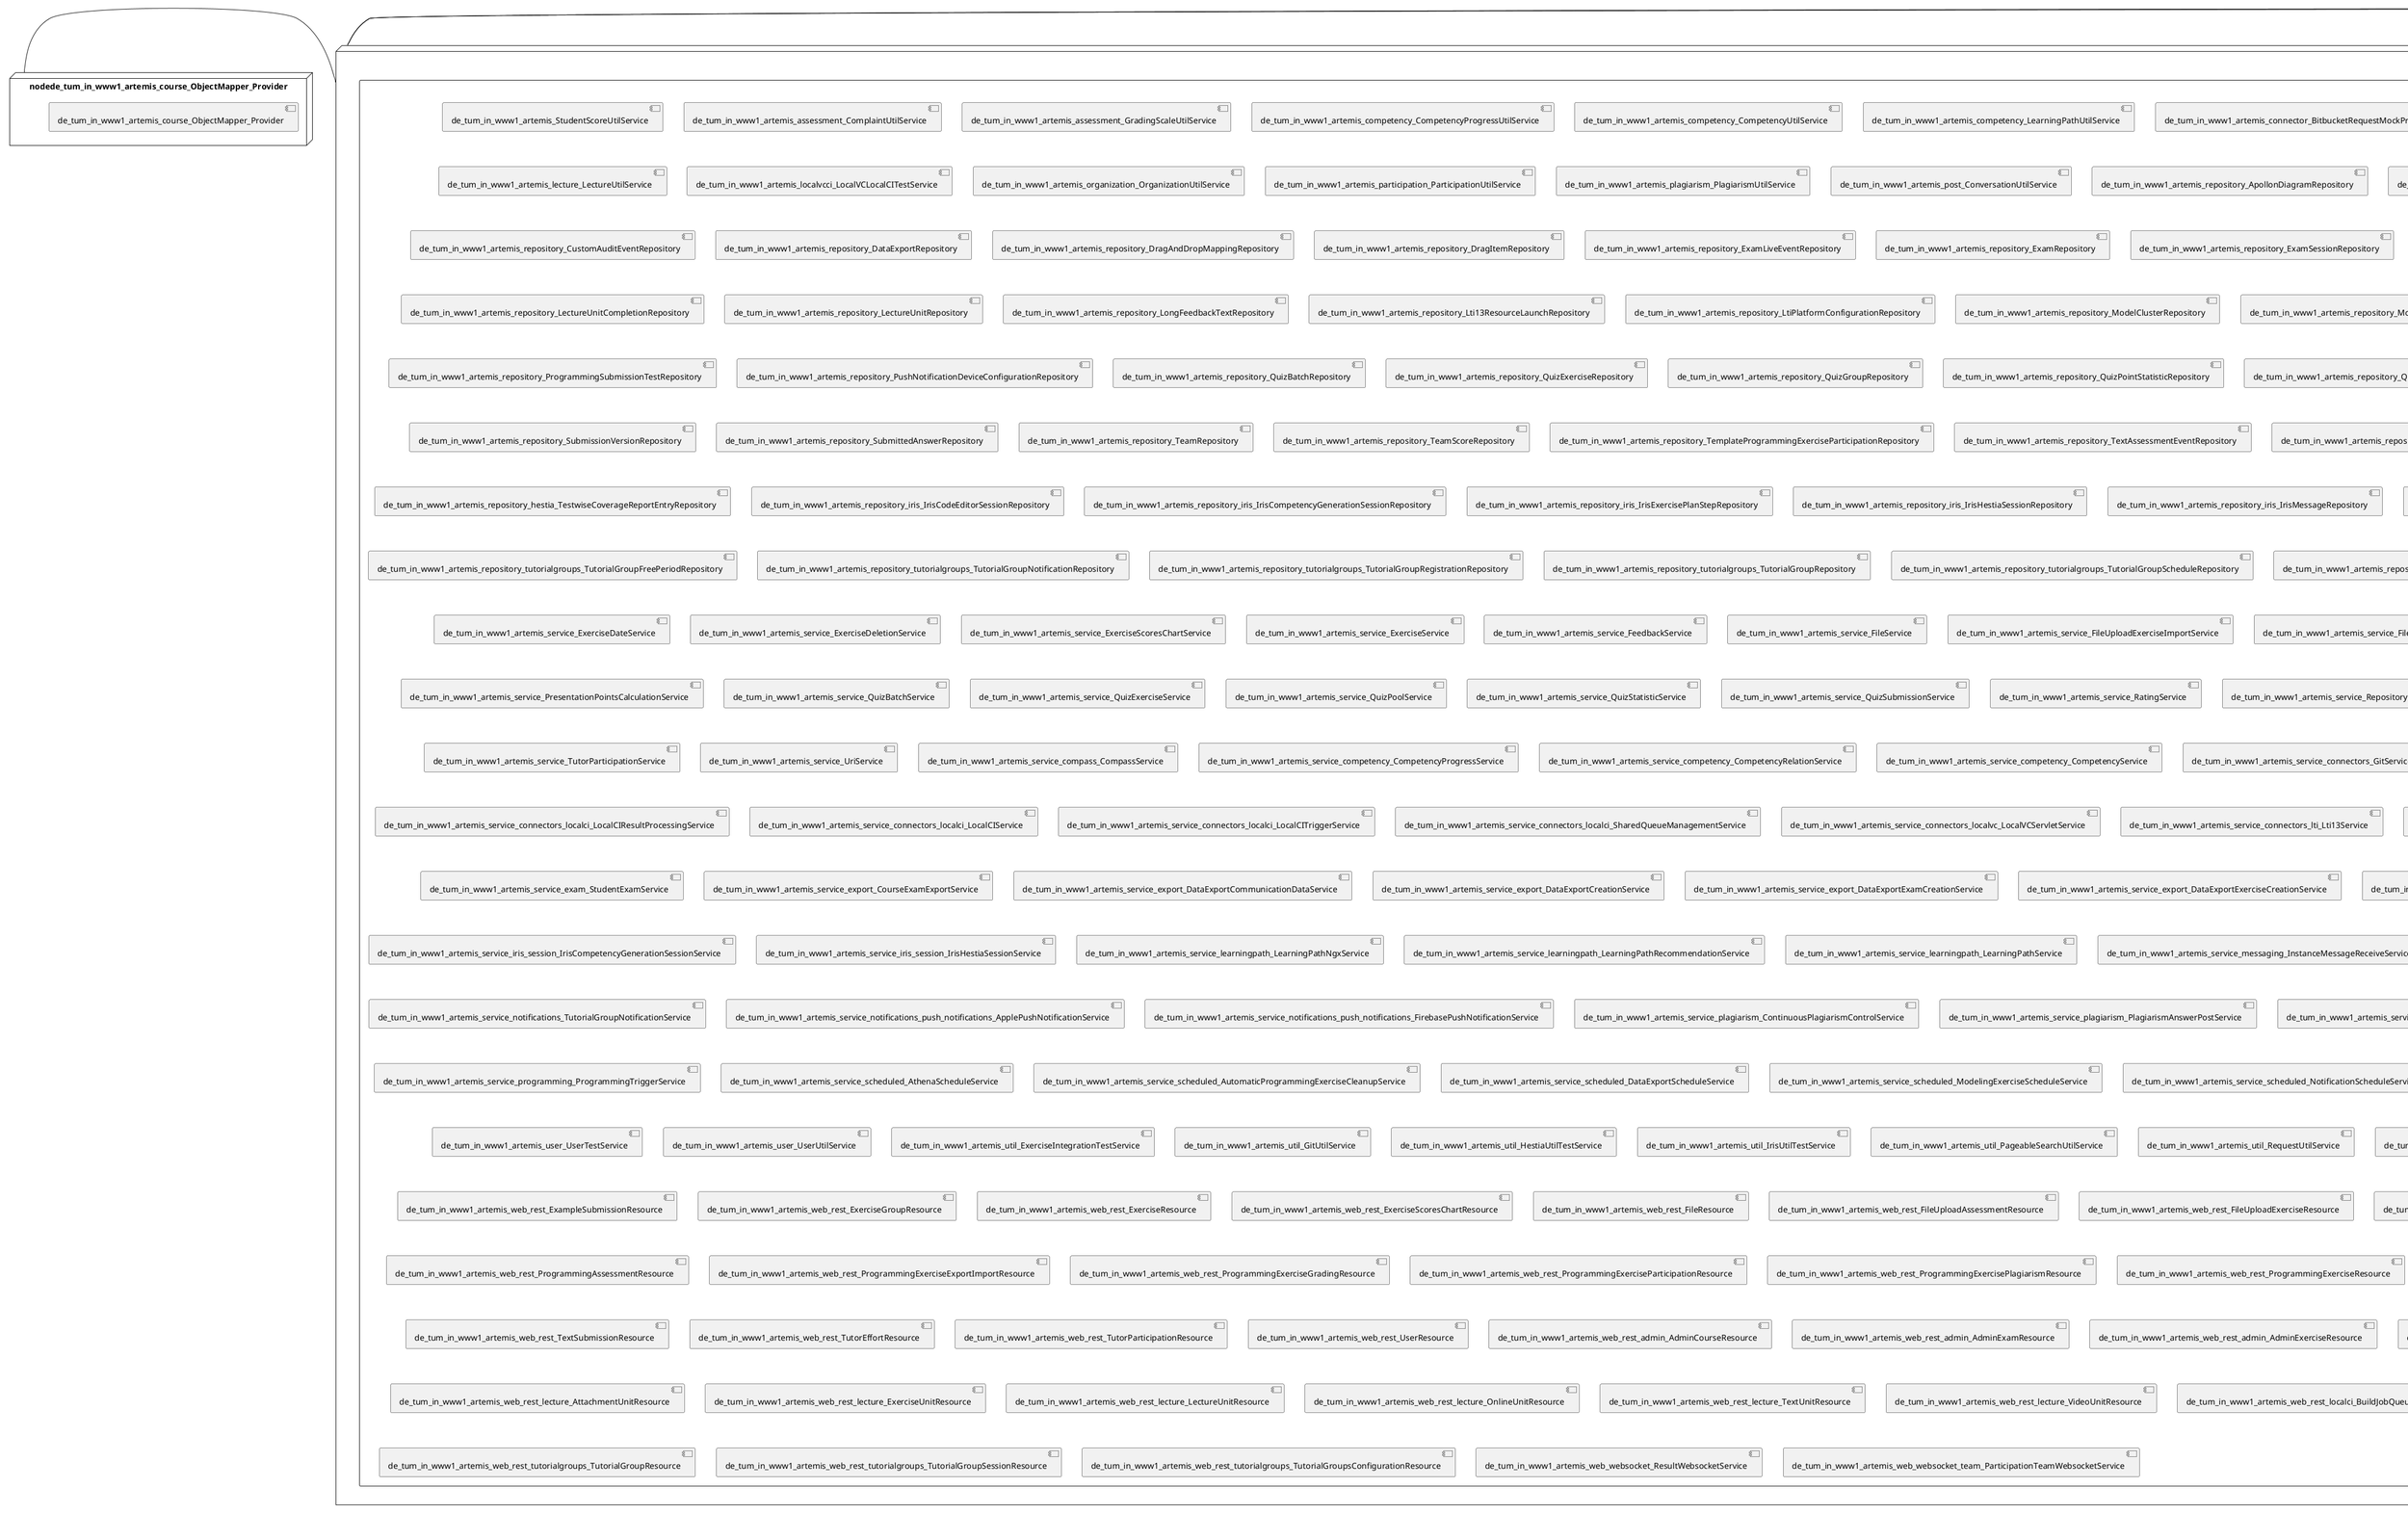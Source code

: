 @startuml
skinparam fixCircleLabelOverlapping true
skinparam componentStyle uml2
node nodede_tum_in_www1_artemis {
component de_tum_in_www1_artemis {
[de_tum_in_www1_artemis_repository_SystemNotificationRepository] [[ls1intum-artemis.system#_CSt_cO_sEe6AiIL-WIXudA]]
[de_tum_in_www1_artemis_service_SystemNotificationService] [[ls1intum-artemis.system#_CSt_cO_sEe6AiIL-WIXudA]]
[de_tum_in_www1_artemis_web_rest_SystemNotificationResource] [[ls1intum-artemis.system#_CSt_cO_sEe6AiIL-WIXudA]]
[de_tum_in_www1_artemis_web_rest_admin_AdminSystemNotificationResource] [[ls1intum-artemis.system#_CSt_cO_sEe6AiIL-WIXudA]]
}
}
node nodede_tum_in_www1_artemis_2 {
component de_tum_in_www1_artemis_2 {
[de_tum_in_www1_artemis_repository_science_ScienceEventRepository] [[ls1intum-artemis.system#_CSt_cO_sEe6AiIL-WIXudA]]
[de_tum_in_www1_artemis_service_science_ScienceEventService] [[ls1intum-artemis.system#_CSt_cO_sEe6AiIL-WIXudA]]
}
}
node nodede_tum_in_www1_artemis_3 {
component de_tum_in_www1_artemis_3 {
[de_tum_in_www1_artemis_StudentScoreUtilService] [[ls1intum-artemis.system#_CSt_cO_sEe6AiIL-WIXudA]]
[de_tum_in_www1_artemis_assessment_ComplaintUtilService] [[ls1intum-artemis.system#_CSt_cO_sEe6AiIL-WIXudA]]
[de_tum_in_www1_artemis_assessment_GradingScaleUtilService] [[ls1intum-artemis.system#_CSt_cO_sEe6AiIL-WIXudA]]
[de_tum_in_www1_artemis_competency_CompetencyProgressUtilService] [[ls1intum-artemis.system#_CSt_cO_sEe6AiIL-WIXudA]]
[de_tum_in_www1_artemis_competency_CompetencyUtilService] [[ls1intum-artemis.system#_CSt_cO_sEe6AiIL-WIXudA]]
[de_tum_in_www1_artemis_competency_LearningPathUtilService] [[ls1intum-artemis.system#_CSt_cO_sEe6AiIL-WIXudA]]
[de_tum_in_www1_artemis_connector_BitbucketRequestMockProvider] [[ls1intum-artemis.system#_CSt_cO_sEe6AiIL-WIXudA]]
[de_tum_in_www1_artemis_course_CourseTestService] [[ls1intum-artemis.system#_CSt_cO_sEe6AiIL-WIXudA]]
[de_tum_in_www1_artemis_course_CourseUtilService] [[ls1intum-artemis.system#_CSt_cO_sEe6AiIL-WIXudA]]
[de_tum_in_www1_artemis_domain_Repository] [[ls1intum-artemis.system#_CSt_cO_sEe6AiIL-WIXudA]]
[de_tum_in_www1_artemis_exam_ExamUtilService] [[ls1intum-artemis.system#_CSt_cO_sEe6AiIL-WIXudA]]
[de_tum_in_www1_artemis_exercise_ExerciseUtilService] [[ls1intum-artemis.system#_CSt_cO_sEe6AiIL-WIXudA]]
[de_tum_in_www1_artemis_exercise_fileuploadexercise_FileUploadExerciseUtilService] [[ls1intum-artemis.system#_CSt_cO_sEe6AiIL-WIXudA]]
[de_tum_in_www1_artemis_exercise_modelingexercise_ModelingExerciseUtilService] [[ls1intum-artemis.system#_CSt_cO_sEe6AiIL-WIXudA]]
[de_tum_in_www1_artemis_exercise_programmingexercise_ContinuousIntegrationTestService] [[ls1intum-artemis.system#_CSt_cO_sEe6AiIL-WIXudA]]
[de_tum_in_www1_artemis_exercise_programmingexercise_ProgrammingExerciseIntegrationTestService] [[ls1intum-artemis.system#_CSt_cO_sEe6AiIL-WIXudA]]
[de_tum_in_www1_artemis_exercise_programmingexercise_ProgrammingExerciseResultTestService] [[ls1intum-artemis.system#_CSt_cO_sEe6AiIL-WIXudA]]
[de_tum_in_www1_artemis_exercise_programmingexercise_ProgrammingExerciseTestService] [[ls1intum-artemis.system#_CSt_cO_sEe6AiIL-WIXudA]]
[de_tum_in_www1_artemis_exercise_programmingexercise_ProgrammingExerciseUtilService] [[ls1intum-artemis.system#_CSt_cO_sEe6AiIL-WIXudA]]
[de_tum_in_www1_artemis_exercise_programmingexercise_ProgrammingSubmissionAndResultIntegrationTestService] [[ls1intum-artemis.system#_CSt_cO_sEe6AiIL-WIXudA]]
[de_tum_in_www1_artemis_exercise_quizexercise_QuizExerciseUtilService] [[ls1intum-artemis.system#_CSt_cO_sEe6AiIL-WIXudA]]
[de_tum_in_www1_artemis_exercise_textexercise_TextExerciseUtilService] [[ls1intum-artemis.system#_CSt_cO_sEe6AiIL-WIXudA]]
[de_tum_in_www1_artemis_lecture_LectureUtilService] [[ls1intum-artemis.system#_CSt_cO_sEe6AiIL-WIXudA]]
[de_tum_in_www1_artemis_localvcci_LocalVCLocalCITestService] [[ls1intum-artemis.system#_CSt_cO_sEe6AiIL-WIXudA]]
[de_tum_in_www1_artemis_organization_OrganizationUtilService] [[ls1intum-artemis.system#_CSt_cO_sEe6AiIL-WIXudA]]
[de_tum_in_www1_artemis_participation_ParticipationUtilService] [[ls1intum-artemis.system#_CSt_cO_sEe6AiIL-WIXudA]]
[de_tum_in_www1_artemis_plagiarism_PlagiarismUtilService] [[ls1intum-artemis.system#_CSt_cO_sEe6AiIL-WIXudA]]
[de_tum_in_www1_artemis_post_ConversationUtilService] [[ls1intum-artemis.system#_CSt_cO_sEe6AiIL-WIXudA]]
[de_tum_in_www1_artemis_repository_ApollonDiagramRepository] [[ls1intum-artemis.system#_CSt_cO_sEe6AiIL-WIXudA]]
[de_tum_in_www1_artemis_repository_AttachmentRepository] [[ls1intum-artemis.system#_CSt_cO_sEe6AiIL-WIXudA]]
[de_tum_in_www1_artemis_repository_AttachmentUnitRepository] [[ls1intum-artemis.system#_CSt_cO_sEe6AiIL-WIXudA]]
[de_tum_in_www1_artemis_repository_AuthorityRepository] [[ls1intum-artemis.system#_CSt_cO_sEe6AiIL-WIXudA]]
[de_tum_in_www1_artemis_repository_AuxiliaryRepositoryRepository] [[ls1intum-artemis.system#_CSt_cO_sEe6AiIL-WIXudA]]
[de_tum_in_www1_artemis_repository_BonusRepository] [[ls1intum-artemis.system#_CSt_cO_sEe6AiIL-WIXudA]]
[de_tum_in_www1_artemis_repository_BuildJobRepository] [[ls1intum-artemis.system#_CSt_cO_sEe6AiIL-WIXudA]]
[de_tum_in_www1_artemis_repository_BuildLogEntryRepository] [[ls1intum-artemis.system#_CSt_cO_sEe6AiIL-WIXudA]]
[de_tum_in_www1_artemis_repository_BuildLogStatisticsEntryRepository] [[ls1intum-artemis.system#_CSt_cO_sEe6AiIL-WIXudA]]
[de_tum_in_www1_artemis_repository_BuildPlanRepository] [[ls1intum-artemis.system#_CSt_cO_sEe6AiIL-WIXudA]]
[de_tum_in_www1_artemis_repository_CompetencyProgressRepository] [[ls1intum-artemis.system#_CSt_cO_sEe6AiIL-WIXudA]]
[de_tum_in_www1_artemis_repository_CompetencyRelationRepository] [[ls1intum-artemis.system#_CSt_cO_sEe6AiIL-WIXudA]]
[de_tum_in_www1_artemis_repository_CompetencyRepository] [[ls1intum-artemis.system#_CSt_cO_sEe6AiIL-WIXudA]]
[de_tum_in_www1_artemis_repository_ComplaintRepository] [[ls1intum-artemis.system#_CSt_cO_sEe6AiIL-WIXudA]]
[de_tum_in_www1_artemis_repository_ComplaintResponseRepository] [[ls1intum-artemis.system#_CSt_cO_sEe6AiIL-WIXudA]]
[de_tum_in_www1_artemis_repository_CourseRepository] [[ls1intum-artemis.system#_CSt_cO_sEe6AiIL-WIXudA]]
[de_tum_in_www1_artemis_repository_CustomAuditEventRepository] [[ls1intum-artemis.system#_CSt_cO_sEe6AiIL-WIXudA]]
[de_tum_in_www1_artemis_repository_DataExportRepository] [[ls1intum-artemis.system#_CSt_cO_sEe6AiIL-WIXudA]]
[de_tum_in_www1_artemis_repository_DragAndDropMappingRepository] [[ls1intum-artemis.system#_CSt_cO_sEe6AiIL-WIXudA]]
[de_tum_in_www1_artemis_repository_DragItemRepository] [[ls1intum-artemis.system#_CSt_cO_sEe6AiIL-WIXudA]]
[de_tum_in_www1_artemis_repository_ExamLiveEventRepository] [[ls1intum-artemis.system#_CSt_cO_sEe6AiIL-WIXudA]]
[de_tum_in_www1_artemis_repository_ExamRepository] [[ls1intum-artemis.system#_CSt_cO_sEe6AiIL-WIXudA]]
[de_tum_in_www1_artemis_repository_ExamSessionRepository] [[ls1intum-artemis.system#_CSt_cO_sEe6AiIL-WIXudA]]
[de_tum_in_www1_artemis_repository_ExamUserRepository] [[ls1intum-artemis.system#_CSt_cO_sEe6AiIL-WIXudA]]
[de_tum_in_www1_artemis_repository_ExampleSubmissionRepository] [[ls1intum-artemis.system#_CSt_cO_sEe6AiIL-WIXudA]]
[de_tum_in_www1_artemis_repository_ExerciseGroupRepository] [[ls1intum-artemis.system#_CSt_cO_sEe6AiIL-WIXudA]]
[de_tum_in_www1_artemis_repository_ExerciseRepository] [[ls1intum-artemis.system#_CSt_cO_sEe6AiIL-WIXudA]]
[de_tum_in_www1_artemis_repository_ExerciseUnitRepository] [[ls1intum-artemis.system#_CSt_cO_sEe6AiIL-WIXudA]]
[de_tum_in_www1_artemis_repository_FeedbackRepository] [[ls1intum-artemis.system#_CSt_cO_sEe6AiIL-WIXudA]]
[de_tum_in_www1_artemis_repository_FileUploadExerciseRepository] [[ls1intum-artemis.system#_CSt_cO_sEe6AiIL-WIXudA]]
[de_tum_in_www1_artemis_repository_FileUploadSubmissionRepository] [[ls1intum-artemis.system#_CSt_cO_sEe6AiIL-WIXudA]]
[de_tum_in_www1_artemis_repository_GradeStepRepository] [[ls1intum-artemis.system#_CSt_cO_sEe6AiIL-WIXudA]]
[de_tum_in_www1_artemis_repository_GradingCriterionRepository] [[ls1intum-artemis.system#_CSt_cO_sEe6AiIL-WIXudA]]
[de_tum_in_www1_artemis_repository_GradingScaleRepository] [[ls1intum-artemis.system#_CSt_cO_sEe6AiIL-WIXudA]]
[de_tum_in_www1_artemis_repository_GroupNotificationRepository] [[ls1intum-artemis.system#_CSt_cO_sEe6AiIL-WIXudA]]
[de_tum_in_www1_artemis_repository_GuidedTourSettingsRepository] [[ls1intum-artemis.system#_CSt_cO_sEe6AiIL-WIXudA]]
[de_tum_in_www1_artemis_repository_LearningPathRepository] [[ls1intum-artemis.system#_CSt_cO_sEe6AiIL-WIXudA]]
[de_tum_in_www1_artemis_repository_LectureRepository] [[ls1intum-artemis.system#_CSt_cO_sEe6AiIL-WIXudA]]
[de_tum_in_www1_artemis_repository_LectureUnitCompletionRepository] [[ls1intum-artemis.system#_CSt_cO_sEe6AiIL-WIXudA]]
[de_tum_in_www1_artemis_repository_LectureUnitRepository] [[ls1intum-artemis.system#_CSt_cO_sEe6AiIL-WIXudA]]
[de_tum_in_www1_artemis_repository_LongFeedbackTextRepository] [[ls1intum-artemis.system#_CSt_cO_sEe6AiIL-WIXudA]]
[de_tum_in_www1_artemis_repository_Lti13ResourceLaunchRepository] [[ls1intum-artemis.system#_CSt_cO_sEe6AiIL-WIXudA]]
[de_tum_in_www1_artemis_repository_LtiPlatformConfigurationRepository] [[ls1intum-artemis.system#_CSt_cO_sEe6AiIL-WIXudA]]
[de_tum_in_www1_artemis_repository_ModelClusterRepository] [[ls1intum-artemis.system#_CSt_cO_sEe6AiIL-WIXudA]]
[de_tum_in_www1_artemis_repository_ModelElementRepository] [[ls1intum-artemis.system#_CSt_cO_sEe6AiIL-WIXudA]]
[de_tum_in_www1_artemis_repository_ModelingExerciseRepository] [[ls1intum-artemis.system#_CSt_cO_sEe6AiIL-WIXudA]]
[de_tum_in_www1_artemis_repository_ModelingSubmissionRepository] [[ls1intum-artemis.system#_CSt_cO_sEe6AiIL-WIXudA]]
[de_tum_in_www1_artemis_repository_NotificationRepository] [[ls1intum-artemis.system#_CSt_cO_sEe6AiIL-WIXudA]]
[de_tum_in_www1_artemis_repository_NotificationSettingRepository] [[ls1intum-artemis.system#_CSt_cO_sEe6AiIL-WIXudA]]
[de_tum_in_www1_artemis_repository_OnlineCourseConfigurationRepository] [[ls1intum-artemis.system#_CSt_cO_sEe6AiIL-WIXudA]]
[de_tum_in_www1_artemis_repository_OnlineUnitRepository] [[ls1intum-artemis.system#_CSt_cO_sEe6AiIL-WIXudA]]
[de_tum_in_www1_artemis_repository_OrganizationRepository] [[ls1intum-artemis.system#_CSt_cO_sEe6AiIL-WIXudA]]
[de_tum_in_www1_artemis_repository_ParticipantScoreRepository] [[ls1intum-artemis.system#_CSt_cO_sEe6AiIL-WIXudA]]
[de_tum_in_www1_artemis_repository_ParticipationRepository] [[ls1intum-artemis.system#_CSt_cO_sEe6AiIL-WIXudA]]
[de_tum_in_www1_artemis_repository_ProgrammingExerciseRepository] [[ls1intum-artemis.system#_CSt_cO_sEe6AiIL-WIXudA]]
[de_tum_in_www1_artemis_repository_ProgrammingExerciseStudentParticipationRepository] [[ls1intum-artemis.system#_CSt_cO_sEe6AiIL-WIXudA]]
[de_tum_in_www1_artemis_repository_ProgrammingExerciseStudentParticipationTestRepository] [[ls1intum-artemis.system#_CSt_cO_sEe6AiIL-WIXudA]]
[de_tum_in_www1_artemis_repository_ProgrammingExerciseTestCaseRepository] [[ls1intum-artemis.system#_CSt_cO_sEe6AiIL-WIXudA]]
[de_tum_in_www1_artemis_repository_ProgrammingExerciseTestRepository] [[ls1intum-artemis.system#_CSt_cO_sEe6AiIL-WIXudA]]
[de_tum_in_www1_artemis_repository_ProgrammingSubmissionRepository] [[ls1intum-artemis.system#_CSt_cO_sEe6AiIL-WIXudA]]
[de_tum_in_www1_artemis_repository_ProgrammingSubmissionTestRepository] [[ls1intum-artemis.system#_CSt_cO_sEe6AiIL-WIXudA]]
[de_tum_in_www1_artemis_repository_PushNotificationDeviceConfigurationRepository] [[ls1intum-artemis.system#_CSt_cO_sEe6AiIL-WIXudA]]
[de_tum_in_www1_artemis_repository_QuizBatchRepository] [[ls1intum-artemis.system#_CSt_cO_sEe6AiIL-WIXudA]]
[de_tum_in_www1_artemis_repository_QuizExerciseRepository] [[ls1intum-artemis.system#_CSt_cO_sEe6AiIL-WIXudA]]
[de_tum_in_www1_artemis_repository_QuizGroupRepository] [[ls1intum-artemis.system#_CSt_cO_sEe6AiIL-WIXudA]]
[de_tum_in_www1_artemis_repository_QuizPointStatisticRepository] [[ls1intum-artemis.system#_CSt_cO_sEe6AiIL-WIXudA]]
[de_tum_in_www1_artemis_repository_QuizPoolRepository] [[ls1intum-artemis.system#_CSt_cO_sEe6AiIL-WIXudA]]
[de_tum_in_www1_artemis_repository_QuizQuestionRepository] [[ls1intum-artemis.system#_CSt_cO_sEe6AiIL-WIXudA]]
[de_tum_in_www1_artemis_repository_QuizQuestionStatisticRepository] [[ls1intum-artemis.system#_CSt_cO_sEe6AiIL-WIXudA]]
[de_tum_in_www1_artemis_repository_QuizSubmissionRepository] [[ls1intum-artemis.system#_CSt_cO_sEe6AiIL-WIXudA]]
[de_tum_in_www1_artemis_repository_RatingRepository] [[ls1intum-artemis.system#_CSt_cO_sEe6AiIL-WIXudA]]
[de_tum_in_www1_artemis_repository_ResultRepository] [[ls1intum-artemis.system#_CSt_cO_sEe6AiIL-WIXudA]]
[de_tum_in_www1_artemis_repository_SingleUserNotificationRepository] [[ls1intum-artemis.system#_CSt_cO_sEe6AiIL-WIXudA]]
[de_tum_in_www1_artemis_repository_SlideRepository] [[ls1intum-artemis.system#_CSt_cO_sEe6AiIL-WIXudA]]
[de_tum_in_www1_artemis_repository_SolutionProgrammingExerciseParticipationRepository] [[ls1intum-artemis.system#_CSt_cO_sEe6AiIL-WIXudA]]
[de_tum_in_www1_artemis_repository_StaticCodeAnalysisCategoryRepository] [[ls1intum-artemis.system#_CSt_cO_sEe6AiIL-WIXudA]]
[de_tum_in_www1_artemis_repository_StatisticsRepository] [[ls1intum-artemis.system#_CSt_cO_sEe6AiIL-WIXudA]]
[de_tum_in_www1_artemis_repository_StudentExamRepository] [[ls1intum-artemis.system#_CSt_cO_sEe6AiIL-WIXudA]]
[de_tum_in_www1_artemis_repository_StudentParticipationRepository] [[ls1intum-artemis.system#_CSt_cO_sEe6AiIL-WIXudA]]
[de_tum_in_www1_artemis_repository_StudentScoreRepository] [[ls1intum-artemis.system#_CSt_cO_sEe6AiIL-WIXudA]]
[de_tum_in_www1_artemis_repository_SubmissionPolicyRepository] [[ls1intum-artemis.system#_CSt_cO_sEe6AiIL-WIXudA]]
[de_tum_in_www1_artemis_repository_SubmissionRepository] [[ls1intum-artemis.system#_CSt_cO_sEe6AiIL-WIXudA]]
[de_tum_in_www1_artemis_repository_SubmissionVersionRepository] [[ls1intum-artemis.system#_CSt_cO_sEe6AiIL-WIXudA]]
[de_tum_in_www1_artemis_repository_SubmittedAnswerRepository] [[ls1intum-artemis.system#_CSt_cO_sEe6AiIL-WIXudA]]
[de_tum_in_www1_artemis_repository_TeamRepository] [[ls1intum-artemis.system#_CSt_cO_sEe6AiIL-WIXudA]]
[de_tum_in_www1_artemis_repository_TeamScoreRepository] [[ls1intum-artemis.system#_CSt_cO_sEe6AiIL-WIXudA]]
[de_tum_in_www1_artemis_repository_TemplateProgrammingExerciseParticipationRepository] [[ls1intum-artemis.system#_CSt_cO_sEe6AiIL-WIXudA]]
[de_tum_in_www1_artemis_repository_TextAssessmentEventRepository] [[ls1intum-artemis.system#_CSt_cO_sEe6AiIL-WIXudA]]
[de_tum_in_www1_artemis_repository_TextBlockRepository] [[ls1intum-artemis.system#_CSt_cO_sEe6AiIL-WIXudA]]
[de_tum_in_www1_artemis_repository_TextExerciseRepository] [[ls1intum-artemis.system#_CSt_cO_sEe6AiIL-WIXudA]]
[de_tum_in_www1_artemis_repository_TextSubmissionRepository] [[ls1intum-artemis.system#_CSt_cO_sEe6AiIL-WIXudA]]
[de_tum_in_www1_artemis_repository_TextUnitRepository] [[ls1intum-artemis.system#_CSt_cO_sEe6AiIL-WIXudA]]
[de_tum_in_www1_artemis_repository_TutorParticipationRepository] [[ls1intum-artemis.system#_CSt_cO_sEe6AiIL-WIXudA]]
[de_tum_in_www1_artemis_repository_UserRepository] [[ls1intum-artemis.system#_CSt_cO_sEe6AiIL-WIXudA]]
[de_tum_in_www1_artemis_repository_UserTestRepository] [[ls1intum-artemis.system#_CSt_cO_sEe6AiIL-WIXudA]]
[de_tum_in_www1_artemis_repository_VideoUnitRepository] [[ls1intum-artemis.system#_CSt_cO_sEe6AiIL-WIXudA]]
[de_tum_in_www1_artemis_repository_hestia_CodeHintRepository] [[ls1intum-artemis.system#_CSt_cO_sEe6AiIL-WIXudA]]
[de_tum_in_www1_artemis_repository_hestia_CoverageFileReportRepository] [[ls1intum-artemis.system#_CSt_cO_sEe6AiIL-WIXudA]]
[de_tum_in_www1_artemis_repository_hestia_CoverageReportRepository] [[ls1intum-artemis.system#_CSt_cO_sEe6AiIL-WIXudA]]
[de_tum_in_www1_artemis_repository_hestia_ExerciseHintActivationRepository] [[ls1intum-artemis.system#_CSt_cO_sEe6AiIL-WIXudA]]
[de_tum_in_www1_artemis_repository_hestia_ExerciseHintRepository] [[ls1intum-artemis.system#_CSt_cO_sEe6AiIL-WIXudA]]
[de_tum_in_www1_artemis_repository_hestia_ProgrammingExerciseGitDiffReportRepository] [[ls1intum-artemis.system#_CSt_cO_sEe6AiIL-WIXudA]]
[de_tum_in_www1_artemis_repository_hestia_ProgrammingExerciseSolutionEntryRepository] [[ls1intum-artemis.system#_CSt_cO_sEe6AiIL-WIXudA]]
[de_tum_in_www1_artemis_repository_hestia_ProgrammingExerciseTaskRepository] [[ls1intum-artemis.system#_CSt_cO_sEe6AiIL-WIXudA]]
[de_tum_in_www1_artemis_repository_hestia_TestwiseCoverageReportEntryRepository] [[ls1intum-artemis.system#_CSt_cO_sEe6AiIL-WIXudA]]
[de_tum_in_www1_artemis_repository_iris_IrisCodeEditorSessionRepository] [[ls1intum-artemis.system#_CSt_cO_sEe6AiIL-WIXudA]]
[de_tum_in_www1_artemis_repository_iris_IrisCompetencyGenerationSessionRepository] [[ls1intum-artemis.system#_CSt_cO_sEe6AiIL-WIXudA]]
[de_tum_in_www1_artemis_repository_iris_IrisExercisePlanStepRepository] [[ls1intum-artemis.system#_CSt_cO_sEe6AiIL-WIXudA]]
[de_tum_in_www1_artemis_repository_iris_IrisHestiaSessionRepository] [[ls1intum-artemis.system#_CSt_cO_sEe6AiIL-WIXudA]]
[de_tum_in_www1_artemis_repository_iris_IrisMessageRepository] [[ls1intum-artemis.system#_CSt_cO_sEe6AiIL-WIXudA]]
[de_tum_in_www1_artemis_repository_iris_IrisSessionRepository] [[ls1intum-artemis.system#_CSt_cO_sEe6AiIL-WIXudA]]
[de_tum_in_www1_artemis_repository_metis_AnswerPostRepository] [[ls1intum-artemis.system#_CSt_cO_sEe6AiIL-WIXudA]]
[de_tum_in_www1_artemis_repository_metis_ConversationMessageRepository] [[ls1intum-artemis.system#_CSt_cO_sEe6AiIL-WIXudA]]
[de_tum_in_www1_artemis_repository_metis_ConversationParticipantRepository] [[ls1intum-artemis.system#_CSt_cO_sEe6AiIL-WIXudA]]
[de_tum_in_www1_artemis_repository_metis_PostRepository] [[ls1intum-artemis.system#_CSt_cO_sEe6AiIL-WIXudA]]
[de_tum_in_www1_artemis_repository_metis_ReactionRepository] [[ls1intum-artemis.system#_CSt_cO_sEe6AiIL-WIXudA]]
[de_tum_in_www1_artemis_repository_metis_conversation_ChannelRepository] [[ls1intum-artemis.system#_CSt_cO_sEe6AiIL-WIXudA]]
[de_tum_in_www1_artemis_repository_metis_conversation_ConversationNotificationRepository] [[ls1intum-artemis.system#_CSt_cO_sEe6AiIL-WIXudA]]
[de_tum_in_www1_artemis_repository_metis_conversation_ConversationRepository] [[ls1intum-artemis.system#_CSt_cO_sEe6AiIL-WIXudA]]
[de_tum_in_www1_artemis_repository_metis_conversation_GroupChatRepository] [[ls1intum-artemis.system#_CSt_cO_sEe6AiIL-WIXudA]]
[de_tum_in_www1_artemis_repository_metis_conversation_OneToOneChatRepository] [[ls1intum-artemis.system#_CSt_cO_sEe6AiIL-WIXudA]]
[de_tum_in_www1_artemis_repository_plagiarism_PlagiarismCaseRepository] [[ls1intum-artemis.system#_CSt_cO_sEe6AiIL-WIXudA]]
[de_tum_in_www1_artemis_repository_plagiarism_PlagiarismComparisonRepository] [[ls1intum-artemis.system#_CSt_cO_sEe6AiIL-WIXudA]]
[de_tum_in_www1_artemis_repository_plagiarism_PlagiarismResultRepository] [[ls1intum-artemis.system#_CSt_cO_sEe6AiIL-WIXudA]]
[de_tum_in_www1_artemis_repository_plagiarism_PlagiarismSubmissionRepository] [[ls1intum-artemis.system#_CSt_cO_sEe6AiIL-WIXudA]]
[de_tum_in_www1_artemis_repository_science_ScienceSettingRepository] [[ls1intum-artemis.system#_CSt_cO_sEe6AiIL-WIXudA]]
[de_tum_in_www1_artemis_repository_tutorialgroups_TutorialGroupFreePeriodRepository] [[ls1intum-artemis.system#_CSt_cO_sEe6AiIL-WIXudA]]
[de_tum_in_www1_artemis_repository_tutorialgroups_TutorialGroupNotificationRepository] [[ls1intum-artemis.system#_CSt_cO_sEe6AiIL-WIXudA]]
[de_tum_in_www1_artemis_repository_tutorialgroups_TutorialGroupRegistrationRepository] [[ls1intum-artemis.system#_CSt_cO_sEe6AiIL-WIXudA]]
[de_tum_in_www1_artemis_repository_tutorialgroups_TutorialGroupRepository] [[ls1intum-artemis.system#_CSt_cO_sEe6AiIL-WIXudA]]
[de_tum_in_www1_artemis_repository_tutorialgroups_TutorialGroupScheduleRepository] [[ls1intum-artemis.system#_CSt_cO_sEe6AiIL-WIXudA]]
[de_tum_in_www1_artemis_repository_tutorialgroups_TutorialGroupSessionRepository] [[ls1intum-artemis.system#_CSt_cO_sEe6AiIL-WIXudA]]
[de_tum_in_www1_artemis_repository_tutorialgroups_TutorialGroupsConfigurationRepository] [[ls1intum-artemis.system#_CSt_cO_sEe6AiIL-WIXudA]]
[de_tum_in_www1_artemis_security_DomainUserDetailsService] [[ls1intum-artemis.system#_CSt_cO_sEe6AiIL-WIXudA]]
[de_tum_in_www1_artemis_service_AssessmentDashboardService] [[ls1intum-artemis.system#_CSt_cO_sEe6AiIL-WIXudA]]
[de_tum_in_www1_artemis_service_AssessmentService] [[ls1intum-artemis.system#_CSt_cO_sEe6AiIL-WIXudA]]
[de_tum_in_www1_artemis_service_AttachmentUnitService] [[ls1intum-artemis.system#_CSt_cO_sEe6AiIL-WIXudA]]
[de_tum_in_www1_artemis_service_AuthorizationCheckService] [[ls1intum-artemis.system#_CSt_cO_sEe6AiIL-WIXudA]]
[de_tum_in_www1_artemis_service_BonusService] [[ls1intum-artemis.system#_CSt_cO_sEe6AiIL-WIXudA]]
[de_tum_in_www1_artemis_service_BuildLogEntryService] [[ls1intum-artemis.system#_CSt_cO_sEe6AiIL-WIXudA]]
[de_tum_in_www1_artemis_service_ComplaintResponseService] [[ls1intum-artemis.system#_CSt_cO_sEe6AiIL-WIXudA]]
[de_tum_in_www1_artemis_service_ComplaintService] [[ls1intum-artemis.system#_CSt_cO_sEe6AiIL-WIXudA]]
[de_tum_in_www1_artemis_service_ConsistencyCheckService] [[ls1intum-artemis.system#_CSt_cO_sEe6AiIL-WIXudA]]
[de_tum_in_www1_artemis_service_ConsistencyCheckTestService] [[ls1intum-artemis.system#_CSt_cO_sEe6AiIL-WIXudA]]
[de_tum_in_www1_artemis_service_CourseScoreCalculationService] [[ls1intum-artemis.system#_CSt_cO_sEe6AiIL-WIXudA]]
[de_tum_in_www1_artemis_service_CourseService] [[ls1intum-artemis.system#_CSt_cO_sEe6AiIL-WIXudA]]
[de_tum_in_www1_artemis_service_EmailSummaryService] [[ls1intum-artemis.system#_CSt_cO_sEe6AiIL-WIXudA]]
[de_tum_in_www1_artemis_service_ExampleSubmissionService] [[ls1intum-artemis.system#_CSt_cO_sEe6AiIL-WIXudA]]
[de_tum_in_www1_artemis_service_ExerciseDateService] [[ls1intum-artemis.system#_CSt_cO_sEe6AiIL-WIXudA]]
[de_tum_in_www1_artemis_service_ExerciseDeletionService] [[ls1intum-artemis.system#_CSt_cO_sEe6AiIL-WIXudA]]
[de_tum_in_www1_artemis_service_ExerciseScoresChartService] [[ls1intum-artemis.system#_CSt_cO_sEe6AiIL-WIXudA]]
[de_tum_in_www1_artemis_service_ExerciseService] [[ls1intum-artemis.system#_CSt_cO_sEe6AiIL-WIXudA]]
[de_tum_in_www1_artemis_service_FeedbackService] [[ls1intum-artemis.system#_CSt_cO_sEe6AiIL-WIXudA]]
[de_tum_in_www1_artemis_service_FileService] [[ls1intum-artemis.system#_CSt_cO_sEe6AiIL-WIXudA]]
[de_tum_in_www1_artemis_service_FileUploadExerciseImportService] [[ls1intum-artemis.system#_CSt_cO_sEe6AiIL-WIXudA]]
[de_tum_in_www1_artemis_service_FileUploadExerciseService] [[ls1intum-artemis.system#_CSt_cO_sEe6AiIL-WIXudA]]
[de_tum_in_www1_artemis_service_FileUploadSubmissionService] [[ls1intum-artemis.system#_CSt_cO_sEe6AiIL-WIXudA]]
[de_tum_in_www1_artemis_service_GradingScaleService] [[ls1intum-artemis.system#_CSt_cO_sEe6AiIL-WIXudA]]
[de_tum_in_www1_artemis_service_LectureImportService] [[ls1intum-artemis.system#_CSt_cO_sEe6AiIL-WIXudA]]
[de_tum_in_www1_artemis_service_LectureService] [[ls1intum-artemis.system#_CSt_cO_sEe6AiIL-WIXudA]]
[de_tum_in_www1_artemis_service_LectureUnitProcessingService] [[ls1intum-artemis.system#_CSt_cO_sEe6AiIL-WIXudA]]
[de_tum_in_www1_artemis_service_LectureUnitService] [[ls1intum-artemis.system#_CSt_cO_sEe6AiIL-WIXudA]]
[de_tum_in_www1_artemis_service_ModelingExerciseImportService] [[ls1intum-artemis.system#_CSt_cO_sEe6AiIL-WIXudA]]
[de_tum_in_www1_artemis_service_ModelingExerciseService] [[ls1intum-artemis.system#_CSt_cO_sEe6AiIL-WIXudA]]
[de_tum_in_www1_artemis_service_ModelingSubmissionService] [[ls1intum-artemis.system#_CSt_cO_sEe6AiIL-WIXudA]]
[de_tum_in_www1_artemis_service_OnlineCourseConfigurationService] [[ls1intum-artemis.system#_CSt_cO_sEe6AiIL-WIXudA]]
[de_tum_in_www1_artemis_service_OrganizationService] [[ls1intum-artemis.system#_CSt_cO_sEe6AiIL-WIXudA]]
[de_tum_in_www1_artemis_service_ParticipantScoreService] [[ls1intum-artemis.system#_CSt_cO_sEe6AiIL-WIXudA]]
[de_tum_in_www1_artemis_service_ParticipationAuthorizationCheckService] [[ls1intum-artemis.system#_CSt_cO_sEe6AiIL-WIXudA]]
[de_tum_in_www1_artemis_service_ParticipationService] [[ls1intum-artemis.system#_CSt_cO_sEe6AiIL-WIXudA]]
[de_tum_in_www1_artemis_service_PresentationPointsCalculationService] [[ls1intum-artemis.system#_CSt_cO_sEe6AiIL-WIXudA]]
[de_tum_in_www1_artemis_service_QuizBatchService] [[ls1intum-artemis.system#_CSt_cO_sEe6AiIL-WIXudA]]
[de_tum_in_www1_artemis_service_QuizExerciseService] [[ls1intum-artemis.system#_CSt_cO_sEe6AiIL-WIXudA]]
[de_tum_in_www1_artemis_service_QuizPoolService] [[ls1intum-artemis.system#_CSt_cO_sEe6AiIL-WIXudA]]
[de_tum_in_www1_artemis_service_QuizStatisticService] [[ls1intum-artemis.system#_CSt_cO_sEe6AiIL-WIXudA]]
[de_tum_in_www1_artemis_service_QuizSubmissionService] [[ls1intum-artemis.system#_CSt_cO_sEe6AiIL-WIXudA]]
[de_tum_in_www1_artemis_service_RatingService] [[ls1intum-artemis.system#_CSt_cO_sEe6AiIL-WIXudA]]
[de_tum_in_www1_artemis_service_RepositoryParticipationService] [[ls1intum-artemis.system#_CSt_cO_sEe6AiIL-WIXudA]]
[de_tum_in_www1_artemis_service_ResultService] [[ls1intum-artemis.system#_CSt_cO_sEe6AiIL-WIXudA]]
[de_tum_in_www1_artemis_service_SlideSplitterService] [[ls1intum-artemis.system#_CSt_cO_sEe6AiIL-WIXudA]]
[de_tum_in_www1_artemis_service_StaticCodeAnalysisService] [[ls1intum-artemis.system#_CSt_cO_sEe6AiIL-WIXudA]]
[de_tum_in_www1_artemis_service_StatisticsService] [[ls1intum-artemis.system#_CSt_cO_sEe6AiIL-WIXudA]]
[de_tum_in_www1_artemis_service_SubmissionPolicyService] [[ls1intum-artemis.system#_CSt_cO_sEe6AiIL-WIXudA]]
[de_tum_in_www1_artemis_service_SubmissionService] [[ls1intum-artemis.system#_CSt_cO_sEe6AiIL-WIXudA]]
[de_tum_in_www1_artemis_service_SubmissionVersionService] [[ls1intum-artemis.system#_CSt_cO_sEe6AiIL-WIXudA]]
[de_tum_in_www1_artemis_service_TeamService] [[ls1intum-artemis.system#_CSt_cO_sEe6AiIL-WIXudA]]
[de_tum_in_www1_artemis_service_TextBlockService] [[ls1intum-artemis.system#_CSt_cO_sEe6AiIL-WIXudA]]
[de_tum_in_www1_artemis_service_TextExerciseImportService] [[ls1intum-artemis.system#_CSt_cO_sEe6AiIL-WIXudA]]
[de_tum_in_www1_artemis_service_TextExerciseService] [[ls1intum-artemis.system#_CSt_cO_sEe6AiIL-WIXudA]]
[de_tum_in_www1_artemis_service_TextSubmissionService] [[ls1intum-artemis.system#_CSt_cO_sEe6AiIL-WIXudA]]
[de_tum_in_www1_artemis_service_TutorEffortService] [[ls1intum-artemis.system#_CSt_cO_sEe6AiIL-WIXudA]]
[de_tum_in_www1_artemis_service_TutorLeaderboardService] [[ls1intum-artemis.system#_CSt_cO_sEe6AiIL-WIXudA]]
[de_tum_in_www1_artemis_service_TutorParticipationService] [[ls1intum-artemis.system#_CSt_cO_sEe6AiIL-WIXudA]]
[de_tum_in_www1_artemis_service_UriService] [[ls1intum-artemis.system#_CSt_cO_sEe6AiIL-WIXudA]]
[de_tum_in_www1_artemis_service_compass_CompassService] [[ls1intum-artemis.system#_CSt_cO_sEe6AiIL-WIXudA]]
[de_tum_in_www1_artemis_service_competency_CompetencyProgressService] [[ls1intum-artemis.system#_CSt_cO_sEe6AiIL-WIXudA]]
[de_tum_in_www1_artemis_service_competency_CompetencyRelationService] [[ls1intum-artemis.system#_CSt_cO_sEe6AiIL-WIXudA]]
[de_tum_in_www1_artemis_service_competency_CompetencyService] [[ls1intum-artemis.system#_CSt_cO_sEe6AiIL-WIXudA]]
[de_tum_in_www1_artemis_service_connectors_GitService] [[ls1intum-artemis.system#_CSt_cO_sEe6AiIL-WIXudA]]
[de_tum_in_www1_artemis_service_connectors_SAML2Service] [[ls1intum-artemis.system#_CSt_cO_sEe6AiIL-WIXudA]]
[de_tum_in_www1_artemis_service_connectors_athena_AthenaDTOConverterService] [[ls1intum-artemis.system#_CSt_cO_sEe6AiIL-WIXudA]]
[de_tum_in_www1_artemis_service_connectors_athena_AthenaModuleService] [[ls1intum-artemis.system#_CSt_cO_sEe6AiIL-WIXudA]]
[de_tum_in_www1_artemis_service_connectors_athena_AthenaRepositoryExportService] [[ls1intum-artemis.system#_CSt_cO_sEe6AiIL-WIXudA]]
[de_tum_in_www1_artemis_service_connectors_athena_AthenaSubmissionSendingService] [[ls1intum-artemis.system#_CSt_cO_sEe6AiIL-WIXudA]]
[de_tum_in_www1_artemis_service_connectors_bamboo_BambooService] [[ls1intum-artemis.system#_CSt_cO_sEe6AiIL-WIXudA]]
[de_tum_in_www1_artemis_service_connectors_bitbucket_BitbucketService] [[ls1intum-artemis.system#_CSt_cO_sEe6AiIL-WIXudA]]
[de_tum_in_www1_artemis_service_connectors_bitbucket_BitbucketUserManagementService] [[ls1intum-artemis.system#_CSt_cO_sEe6AiIL-WIXudA]]
[de_tum_in_www1_artemis_service_connectors_gitlab_GitLabPersonalAccessTokenManagementService] [[ls1intum-artemis.system#_CSt_cO_sEe6AiIL-WIXudA]]
[de_tum_in_www1_artemis_service_connectors_gitlab_GitLabService] [[ls1intum-artemis.system#_CSt_cO_sEe6AiIL-WIXudA]]
[de_tum_in_www1_artemis_service_connectors_gitlab_GitLabUserManagementService] [[ls1intum-artemis.system#_CSt_cO_sEe6AiIL-WIXudA]]
[de_tum_in_www1_artemis_service_connectors_gitlabci_GitLabCIService] [[ls1intum-artemis.system#_CSt_cO_sEe6AiIL-WIXudA]]
[de_tum_in_www1_artemis_service_connectors_jenkins_JenkinsService] [[ls1intum-artemis.system#_CSt_cO_sEe6AiIL-WIXudA]]
[de_tum_in_www1_artemis_service_connectors_jenkins_JenkinsUserManagementService] [[ls1intum-artemis.system#_CSt_cO_sEe6AiIL-WIXudA]]
[de_tum_in_www1_artemis_service_connectors_jenkins_build_plan_JenkinsBuildPlanService] [[ls1intum-artemis.system#_CSt_cO_sEe6AiIL-WIXudA]]
[de_tum_in_www1_artemis_service_connectors_localci_LocalCIResultProcessingService] [[ls1intum-artemis.system#_CSt_cO_sEe6AiIL-WIXudA]]
[de_tum_in_www1_artemis_service_connectors_localci_LocalCIService] [[ls1intum-artemis.system#_CSt_cO_sEe6AiIL-WIXudA]]
[de_tum_in_www1_artemis_service_connectors_localci_LocalCITriggerService] [[ls1intum-artemis.system#_CSt_cO_sEe6AiIL-WIXudA]]
[de_tum_in_www1_artemis_service_connectors_localci_SharedQueueManagementService] [[ls1intum-artemis.system#_CSt_cO_sEe6AiIL-WIXudA]]
[de_tum_in_www1_artemis_service_connectors_localvc_LocalVCServletService] [[ls1intum-artemis.system#_CSt_cO_sEe6AiIL-WIXudA]]
[de_tum_in_www1_artemis_service_connectors_lti_Lti13Service] [[ls1intum-artemis.system#_CSt_cO_sEe6AiIL-WIXudA]]
[de_tum_in_www1_artemis_service_connectors_lti_LtiDeepLinkingService] [[ls1intum-artemis.system#_CSt_cO_sEe6AiIL-WIXudA]]
[de_tum_in_www1_artemis_service_connectors_lti_LtiDynamicRegistrationService] [[ls1intum-artemis.system#_CSt_cO_sEe6AiIL-WIXudA]]
[de_tum_in_www1_artemis_service_connectors_lti_LtiService] [[ls1intum-artemis.system#_CSt_cO_sEe6AiIL-WIXudA]]
[de_tum_in_www1_artemis_service_connectors_vcs_VcsTokenRenewalService] [[ls1intum-artemis.system#_CSt_cO_sEe6AiIL-WIXudA]]
[de_tum_in_www1_artemis_service_exam_ExamAccessService] [[ls1intum-artemis.system#_CSt_cO_sEe6AiIL-WIXudA]]
[de_tum_in_www1_artemis_service_exam_ExamDateService] [[ls1intum-artemis.system#_CSt_cO_sEe6AiIL-WIXudA]]
[de_tum_in_www1_artemis_service_exam_ExamDeletionService] [[ls1intum-artemis.system#_CSt_cO_sEe6AiIL-WIXudA]]
[de_tum_in_www1_artemis_service_exam_ExamImportService] [[ls1intum-artemis.system#_CSt_cO_sEe6AiIL-WIXudA]]
[de_tum_in_www1_artemis_service_exam_ExamLiveEventsService] [[ls1intum-artemis.system#_CSt_cO_sEe6AiIL-WIXudA]]
[de_tum_in_www1_artemis_service_exam_ExamQuizService] [[ls1intum-artemis.system#_CSt_cO_sEe6AiIL-WIXudA]]
[de_tum_in_www1_artemis_service_exam_ExamRegistrationService] [[ls1intum-artemis.system#_CSt_cO_sEe6AiIL-WIXudA]]
[de_tum_in_www1_artemis_service_exam_ExamService] [[ls1intum-artemis.system#_CSt_cO_sEe6AiIL-WIXudA]]
[de_tum_in_www1_artemis_service_exam_ExamSessionService] [[ls1intum-artemis.system#_CSt_cO_sEe6AiIL-WIXudA]]
[de_tum_in_www1_artemis_service_exam_ExamSubmissionService] [[ls1intum-artemis.system#_CSt_cO_sEe6AiIL-WIXudA]]
[de_tum_in_www1_artemis_service_exam_ExamUserService] [[ls1intum-artemis.system#_CSt_cO_sEe6AiIL-WIXudA]]
[de_tum_in_www1_artemis_service_exam_StudentExamAccessService] [[ls1intum-artemis.system#_CSt_cO_sEe6AiIL-WIXudA]]
[de_tum_in_www1_artemis_service_exam_StudentExamService] [[ls1intum-artemis.system#_CSt_cO_sEe6AiIL-WIXudA]]
[de_tum_in_www1_artemis_service_export_CourseExamExportService] [[ls1intum-artemis.system#_CSt_cO_sEe6AiIL-WIXudA]]
[de_tum_in_www1_artemis_service_export_DataExportCommunicationDataService] [[ls1intum-artemis.system#_CSt_cO_sEe6AiIL-WIXudA]]
[de_tum_in_www1_artemis_service_export_DataExportCreationService] [[ls1intum-artemis.system#_CSt_cO_sEe6AiIL-WIXudA]]
[de_tum_in_www1_artemis_service_export_DataExportExamCreationService] [[ls1intum-artemis.system#_CSt_cO_sEe6AiIL-WIXudA]]
[de_tum_in_www1_artemis_service_export_DataExportExerciseCreationService] [[ls1intum-artemis.system#_CSt_cO_sEe6AiIL-WIXudA]]
[de_tum_in_www1_artemis_service_export_DataExportQuizExerciseCreationService] [[ls1intum-artemis.system#_CSt_cO_sEe6AiIL-WIXudA]]
[de_tum_in_www1_artemis_service_export_DataExportService] [[ls1intum-artemis.system#_CSt_cO_sEe6AiIL-WIXudA]]
[de_tum_in_www1_artemis_service_export_ProgrammingExerciseExportService] [[ls1intum-artemis.system#_CSt_cO_sEe6AiIL-WIXudA]]
[de_tum_in_www1_artemis_service_export_QuizExerciseWithSubmissionsExportService] [[ls1intum-artemis.system#_CSt_cO_sEe6AiIL-WIXudA]]
[de_tum_in_www1_artemis_service_hestia_CodeHintService] [[ls1intum-artemis.system#_CSt_cO_sEe6AiIL-WIXudA]]
[de_tum_in_www1_artemis_service_hestia_ExerciseHintService] [[ls1intum-artemis.system#_CSt_cO_sEe6AiIL-WIXudA]]
[de_tum_in_www1_artemis_service_hestia_ProgrammingExerciseGitDiffReportService] [[ls1intum-artemis.system#_CSt_cO_sEe6AiIL-WIXudA]]
[de_tum_in_www1_artemis_service_hestia_ProgrammingExerciseTaskService] [[ls1intum-artemis.system#_CSt_cO_sEe6AiIL-WIXudA]]
[de_tum_in_www1_artemis_service_hestia_TestwiseCoverageService] [[ls1intum-artemis.system#_CSt_cO_sEe6AiIL-WIXudA]]
[de_tum_in_www1_artemis_service_hestia_behavioral_BehavioralTestCaseService] [[ls1intum-artemis.system#_CSt_cO_sEe6AiIL-WIXudA]]
[de_tum_in_www1_artemis_service_hestia_structural_StructuralTestCaseService] [[ls1intum-artemis.system#_CSt_cO_sEe6AiIL-WIXudA]]
[de_tum_in_www1_artemis_service_iris_IrisMessageService] [[ls1intum-artemis.system#_CSt_cO_sEe6AiIL-WIXudA]]
[de_tum_in_www1_artemis_service_iris_IrisRateLimitService] [[ls1intum-artemis.system#_CSt_cO_sEe6AiIL-WIXudA]]
[de_tum_in_www1_artemis_service_iris_IrisSessionService] [[ls1intum-artemis.system#_CSt_cO_sEe6AiIL-WIXudA]]
[de_tum_in_www1_artemis_service_iris_session_IrisChatSessionService] [[ls1intum-artemis.system#_CSt_cO_sEe6AiIL-WIXudA]]
[de_tum_in_www1_artemis_service_iris_session_IrisCodeEditorSessionService] [[ls1intum-artemis.system#_CSt_cO_sEe6AiIL-WIXudA]]
[de_tum_in_www1_artemis_service_iris_session_IrisCompetencyGenerationSessionService] [[ls1intum-artemis.system#_CSt_cO_sEe6AiIL-WIXudA]]
[de_tum_in_www1_artemis_service_iris_session_IrisHestiaSessionService] [[ls1intum-artemis.system#_CSt_cO_sEe6AiIL-WIXudA]]
[de_tum_in_www1_artemis_service_learningpath_LearningPathNgxService] [[ls1intum-artemis.system#_CSt_cO_sEe6AiIL-WIXudA]]
[de_tum_in_www1_artemis_service_learningpath_LearningPathRecommendationService] [[ls1intum-artemis.system#_CSt_cO_sEe6AiIL-WIXudA]]
[de_tum_in_www1_artemis_service_learningpath_LearningPathService] [[ls1intum-artemis.system#_CSt_cO_sEe6AiIL-WIXudA]]
[de_tum_in_www1_artemis_service_messaging_InstanceMessageReceiveService] [[ls1intum-artemis.system#_CSt_cO_sEe6AiIL-WIXudA]]
[de_tum_in_www1_artemis_service_metis_AnswerMessageService] [[ls1intum-artemis.system#_CSt_cO_sEe6AiIL-WIXudA]]
[de_tum_in_www1_artemis_service_metis_ConversationMessagingService] [[ls1intum-artemis.system#_CSt_cO_sEe6AiIL-WIXudA]]
[de_tum_in_www1_artemis_service_metis_ReactionService] [[ls1intum-artemis.system#_CSt_cO_sEe6AiIL-WIXudA]]
[de_tum_in_www1_artemis_service_metis_conversation_ChannelService] [[ls1intum-artemis.system#_CSt_cO_sEe6AiIL-WIXudA]]
[de_tum_in_www1_artemis_service_metis_conversation_ConversationDTOService] [[ls1intum-artemis.system#_CSt_cO_sEe6AiIL-WIXudA]]
[de_tum_in_www1_artemis_service_metis_conversation_ConversationService] [[ls1intum-artemis.system#_CSt_cO_sEe6AiIL-WIXudA]]
[de_tum_in_www1_artemis_service_metis_conversation_GroupChatService] [[ls1intum-artemis.system#_CSt_cO_sEe6AiIL-WIXudA]]
[de_tum_in_www1_artemis_service_metis_conversation_OneToOneChatService] [[ls1intum-artemis.system#_CSt_cO_sEe6AiIL-WIXudA]]
[de_tum_in_www1_artemis_service_metis_conversation_auth_ChannelAuthorizationService] [[ls1intum-artemis.system#_CSt_cO_sEe6AiIL-WIXudA]]
[de_tum_in_www1_artemis_service_metis_conversation_auth_ConversationAuthorizationService] [[ls1intum-artemis.system#_CSt_cO_sEe6AiIL-WIXudA]]
[de_tum_in_www1_artemis_service_metis_conversation_auth_GroupChatAuthorizationService] [[ls1intum-artemis.system#_CSt_cO_sEe6AiIL-WIXudA]]
[de_tum_in_www1_artemis_service_metis_conversation_auth_OneToOneChatAuthorizationService] [[ls1intum-artemis.system#_CSt_cO_sEe6AiIL-WIXudA]]
[de_tum_in_www1_artemis_service_notifications_ConversationNotificationService] [[ls1intum-artemis.system#_CSt_cO_sEe6AiIL-WIXudA]]
[de_tum_in_www1_artemis_service_notifications_GroupNotificationService] [[ls1intum-artemis.system#_CSt_cO_sEe6AiIL-WIXudA]]
[de_tum_in_www1_artemis_service_notifications_NotificationSettingsService] [[ls1intum-artemis.system#_CSt_cO_sEe6AiIL-WIXudA]]
[de_tum_in_www1_artemis_service_notifications_SingleUserNotificationService] [[ls1intum-artemis.system#_CSt_cO_sEe6AiIL-WIXudA]]
[de_tum_in_www1_artemis_service_notifications_TutorialGroupNotificationService] [[ls1intum-artemis.system#_CSt_cO_sEe6AiIL-WIXudA]]
[de_tum_in_www1_artemis_service_notifications_push_notifications_ApplePushNotificationService] [[ls1intum-artemis.system#_CSt_cO_sEe6AiIL-WIXudA]]
[de_tum_in_www1_artemis_service_notifications_push_notifications_FirebasePushNotificationService] [[ls1intum-artemis.system#_CSt_cO_sEe6AiIL-WIXudA]]
[de_tum_in_www1_artemis_service_plagiarism_ContinuousPlagiarismControlService] [[ls1intum-artemis.system#_CSt_cO_sEe6AiIL-WIXudA]]
[de_tum_in_www1_artemis_service_plagiarism_PlagiarismAnswerPostService] [[ls1intum-artemis.system#_CSt_cO_sEe6AiIL-WIXudA]]
[de_tum_in_www1_artemis_service_plagiarism_PlagiarismCaseService] [[ls1intum-artemis.system#_CSt_cO_sEe6AiIL-WIXudA]]
[de_tum_in_www1_artemis_service_plagiarism_PlagiarismDetectionService] [[ls1intum-artemis.system#_CSt_cO_sEe6AiIL-WIXudA]]
[de_tum_in_www1_artemis_service_plagiarism_PlagiarismPostService] [[ls1intum-artemis.system#_CSt_cO_sEe6AiIL-WIXudA]]
[de_tum_in_www1_artemis_service_plagiarism_PlagiarismService] [[ls1intum-artemis.system#_CSt_cO_sEe6AiIL-WIXudA]]
[de_tum_in_www1_artemis_service_plagiarism_ProgrammingPlagiarismDetectionService] [[ls1intum-artemis.system#_CSt_cO_sEe6AiIL-WIXudA]]
[de_tum_in_www1_artemis_service_programming_AuxiliaryRepositoryService] [[ls1intum-artemis.system#_CSt_cO_sEe6AiIL-WIXudA]]
[de_tum_in_www1_artemis_service_programming_JavaTemplateUpgradeService] [[ls1intum-artemis.system#_CSt_cO_sEe6AiIL-WIXudA]]
[de_tum_in_www1_artemis_service_programming_ProgrammingExerciseFeedbackCreationService] [[ls1intum-artemis.system#_CSt_cO_sEe6AiIL-WIXudA]]
[de_tum_in_www1_artemis_service_programming_ProgrammingExerciseGradingService] [[ls1intum-artemis.system#_CSt_cO_sEe6AiIL-WIXudA]]
[de_tum_in_www1_artemis_service_programming_ProgrammingExerciseImportBasicService] [[ls1intum-artemis.system#_CSt_cO_sEe6AiIL-WIXudA]]
[de_tum_in_www1_artemis_service_programming_ProgrammingExerciseImportFromFileService] [[ls1intum-artemis.system#_CSt_cO_sEe6AiIL-WIXudA]]
[de_tum_in_www1_artemis_service_programming_ProgrammingExerciseImportService] [[ls1intum-artemis.system#_CSt_cO_sEe6AiIL-WIXudA]]
[de_tum_in_www1_artemis_service_programming_ProgrammingExerciseParticipationService] [[ls1intum-artemis.system#_CSt_cO_sEe6AiIL-WIXudA]]
[de_tum_in_www1_artemis_service_programming_ProgrammingExerciseService] [[ls1intum-artemis.system#_CSt_cO_sEe6AiIL-WIXudA]]
[de_tum_in_www1_artemis_service_programming_ProgrammingExerciseTestCaseService] [[ls1intum-artemis.system#_CSt_cO_sEe6AiIL-WIXudA]]
[de_tum_in_www1_artemis_service_programming_ProgrammingMessagingService] [[ls1intum-artemis.system#_CSt_cO_sEe6AiIL-WIXudA]]
[de_tum_in_www1_artemis_service_programming_ProgrammingSubmissionService] [[ls1intum-artemis.system#_CSt_cO_sEe6AiIL-WIXudA]]
[de_tum_in_www1_artemis_service_programming_ProgrammingTriggerService] [[ls1intum-artemis.system#_CSt_cO_sEe6AiIL-WIXudA]]
[de_tum_in_www1_artemis_service_scheduled_AthenaScheduleService] [[ls1intum-artemis.system#_CSt_cO_sEe6AiIL-WIXudA]]
[de_tum_in_www1_artemis_service_scheduled_AutomaticProgrammingExerciseCleanupService] [[ls1intum-artemis.system#_CSt_cO_sEe6AiIL-WIXudA]]
[de_tum_in_www1_artemis_service_scheduled_DataExportScheduleService] [[ls1intum-artemis.system#_CSt_cO_sEe6AiIL-WIXudA]]
[de_tum_in_www1_artemis_service_scheduled_ModelingExerciseScheduleService] [[ls1intum-artemis.system#_CSt_cO_sEe6AiIL-WIXudA]]
[de_tum_in_www1_artemis_service_scheduled_NotificationScheduleService] [[ls1intum-artemis.system#_CSt_cO_sEe6AiIL-WIXudA]]
[de_tum_in_www1_artemis_service_scheduled_ParticipantScoreScheduleService] [[ls1intum-artemis.system#_CSt_cO_sEe6AiIL-WIXudA]]
[de_tum_in_www1_artemis_service_scheduled_ProgrammingExerciseScheduleService] [[ls1intum-artemis.system#_CSt_cO_sEe6AiIL-WIXudA]]
[de_tum_in_www1_artemis_service_scheduled_PushNotificationDeviceConfigurationCleanupService] [[ls1intum-artemis.system#_CSt_cO_sEe6AiIL-WIXudA]]
[de_tum_in_www1_artemis_service_scheduled_UserScheduleService] [[ls1intum-artemis.system#_CSt_cO_sEe6AiIL-WIXudA]]
[de_tum_in_www1_artemis_service_scheduled_cache_quiz_QuizScheduleService] [[ls1intum-artemis.system#_CSt_cO_sEe6AiIL-WIXudA]]
[de_tum_in_www1_artemis_service_tutorialgroups_TutorialGroupChannelManagementService] [[ls1intum-artemis.system#_CSt_cO_sEe6AiIL-WIXudA]]
[de_tum_in_www1_artemis_service_tutorialgroups_TutorialGroupFreePeriodService] [[ls1intum-artemis.system#_CSt_cO_sEe6AiIL-WIXudA]]
[de_tum_in_www1_artemis_service_tutorialgroups_TutorialGroupScheduleService] [[ls1intum-artemis.system#_CSt_cO_sEe6AiIL-WIXudA]]
[de_tum_in_www1_artemis_service_tutorialgroups_TutorialGroupService] [[ls1intum-artemis.system#_CSt_cO_sEe6AiIL-WIXudA]]
[de_tum_in_www1_artemis_service_tutorialgroups_TutorialGroupsConfigurationService] [[ls1intum-artemis.system#_CSt_cO_sEe6AiIL-WIXudA]]
[de_tum_in_www1_artemis_service_user_AuthorityService] [[ls1intum-artemis.system#_CSt_cO_sEe6AiIL-WIXudA]]
[de_tum_in_www1_artemis_service_user_PasswordService] [[ls1intum-artemis.system#_CSt_cO_sEe6AiIL-WIXudA]]
[de_tum_in_www1_artemis_service_user_UserCreationService] [[ls1intum-artemis.system#_CSt_cO_sEe6AiIL-WIXudA]]
[de_tum_in_www1_artemis_service_user_UserService] [[ls1intum-artemis.system#_CSt_cO_sEe6AiIL-WIXudA]]
[de_tum_in_www1_artemis_team_TeamUtilService] [[ls1intum-artemis.system#_CSt_cO_sEe6AiIL-WIXudA]]
[de_tum_in_www1_artemis_tutorialgroups_TutorialGroupUtilService] [[ls1intum-artemis.system#_CSt_cO_sEe6AiIL-WIXudA]]
[de_tum_in_www1_artemis_user_UserTestService] [[ls1intum-artemis.system#_CSt_cO_sEe6AiIL-WIXudA]]
[de_tum_in_www1_artemis_user_UserUtilService] [[ls1intum-artemis.system#_CSt_cO_sEe6AiIL-WIXudA]]
[de_tum_in_www1_artemis_util_ExerciseIntegrationTestService] [[ls1intum-artemis.system#_CSt_cO_sEe6AiIL-WIXudA]]
[de_tum_in_www1_artemis_util_GitUtilService] [[ls1intum-artemis.system#_CSt_cO_sEe6AiIL-WIXudA]]
[de_tum_in_www1_artemis_util_HestiaUtilTestService] [[ls1intum-artemis.system#_CSt_cO_sEe6AiIL-WIXudA]]
[de_tum_in_www1_artemis_util_IrisUtilTestService] [[ls1intum-artemis.system#_CSt_cO_sEe6AiIL-WIXudA]]
[de_tum_in_www1_artemis_util_PageableSearchUtilService] [[ls1intum-artemis.system#_CSt_cO_sEe6AiIL-WIXudA]]
[de_tum_in_www1_artemis_util_RequestUtilService] [[ls1intum-artemis.system#_CSt_cO_sEe6AiIL-WIXudA]]
[de_tum_in_www1_artemis_util_ZipFileTestUtilService] [[ls1intum-artemis.system#_CSt_cO_sEe6AiIL-WIXudA]]
[de_tum_in_www1_artemis_web_rest_AccountResource] [[ls1intum-artemis.system#_CSt_cO_sEe6AiIL-WIXudA]]
[de_tum_in_www1_artemis_web_rest_ApollonDiagramResource] [[ls1intum-artemis.system#_CSt_cO_sEe6AiIL-WIXudA]]
[de_tum_in_www1_artemis_web_rest_AthenaResource] [[ls1intum-artemis.system#_CSt_cO_sEe6AiIL-WIXudA]]
[de_tum_in_www1_artemis_web_rest_AttachmentResource] [[ls1intum-artemis.system#_CSt_cO_sEe6AiIL-WIXudA]]
[de_tum_in_www1_artemis_web_rest_BonusResource] [[ls1intum-artemis.system#_CSt_cO_sEe6AiIL-WIXudA]]
[de_tum_in_www1_artemis_web_rest_CompetencyResource] [[ls1intum-artemis.system#_CSt_cO_sEe6AiIL-WIXudA]]
[de_tum_in_www1_artemis_web_rest_ComplaintResource] [[ls1intum-artemis.system#_CSt_cO_sEe6AiIL-WIXudA]]
[de_tum_in_www1_artemis_web_rest_ComplaintResponseResource] [[ls1intum-artemis.system#_CSt_cO_sEe6AiIL-WIXudA]]
[de_tum_in_www1_artemis_web_rest_ConsistencyCheckResource] [[ls1intum-artemis.system#_CSt_cO_sEe6AiIL-WIXudA]]
[de_tum_in_www1_artemis_web_rest_CourseResource] [[ls1intum-artemis.system#_CSt_cO_sEe6AiIL-WIXudA]]
[de_tum_in_www1_artemis_web_rest_DataExportResource] [[ls1intum-artemis.system#_CSt_cO_sEe6AiIL-WIXudA]]
[de_tum_in_www1_artemis_web_rest_ExamResource] [[ls1intum-artemis.system#_CSt_cO_sEe6AiIL-WIXudA]]
[de_tum_in_www1_artemis_web_rest_ExamUserResource] [[ls1intum-artemis.system#_CSt_cO_sEe6AiIL-WIXudA]]
[de_tum_in_www1_artemis_web_rest_ExampleSubmissionResource] [[ls1intum-artemis.system#_CSt_cO_sEe6AiIL-WIXudA]]
[de_tum_in_www1_artemis_web_rest_ExerciseGroupResource] [[ls1intum-artemis.system#_CSt_cO_sEe6AiIL-WIXudA]]
[de_tum_in_www1_artemis_web_rest_ExerciseResource] [[ls1intum-artemis.system#_CSt_cO_sEe6AiIL-WIXudA]]
[de_tum_in_www1_artemis_web_rest_ExerciseScoresChartResource] [[ls1intum-artemis.system#_CSt_cO_sEe6AiIL-WIXudA]]
[de_tum_in_www1_artemis_web_rest_FileResource] [[ls1intum-artemis.system#_CSt_cO_sEe6AiIL-WIXudA]]
[de_tum_in_www1_artemis_web_rest_FileUploadAssessmentResource] [[ls1intum-artemis.system#_CSt_cO_sEe6AiIL-WIXudA]]
[de_tum_in_www1_artemis_web_rest_FileUploadExerciseResource] [[ls1intum-artemis.system#_CSt_cO_sEe6AiIL-WIXudA]]
[de_tum_in_www1_artemis_web_rest_FileUploadSubmissionResource] [[ls1intum-artemis.system#_CSt_cO_sEe6AiIL-WIXudA]]
[de_tum_in_www1_artemis_web_rest_GradeStepResource] [[ls1intum-artemis.system#_CSt_cO_sEe6AiIL-WIXudA]]
[de_tum_in_www1_artemis_web_rest_GradingScaleResource] [[ls1intum-artemis.system#_CSt_cO_sEe6AiIL-WIXudA]]
[de_tum_in_www1_artemis_web_rest_LearningPathResource] [[ls1intum-artemis.system#_CSt_cO_sEe6AiIL-WIXudA]]
[de_tum_in_www1_artemis_web_rest_LectureResource] [[ls1intum-artemis.system#_CSt_cO_sEe6AiIL-WIXudA]]
[de_tum_in_www1_artemis_web_rest_LongFeedbackTextResource] [[ls1intum-artemis.system#_CSt_cO_sEe6AiIL-WIXudA]]
[de_tum_in_www1_artemis_web_rest_LtiResource] [[ls1intum-artemis.system#_CSt_cO_sEe6AiIL-WIXudA]]
[de_tum_in_www1_artemis_web_rest_ModelingAssessmentResource] [[ls1intum-artemis.system#_CSt_cO_sEe6AiIL-WIXudA]]
[de_tum_in_www1_artemis_web_rest_ModelingExerciseResource] [[ls1intum-artemis.system#_CSt_cO_sEe6AiIL-WIXudA]]
[de_tum_in_www1_artemis_web_rest_ModelingSubmissionResource] [[ls1intum-artemis.system#_CSt_cO_sEe6AiIL-WIXudA]]
[de_tum_in_www1_artemis_web_rest_NotificationResource] [[ls1intum-artemis.system#_CSt_cO_sEe6AiIL-WIXudA]]
[de_tum_in_www1_artemis_web_rest_NotificationSettingsResource] [[ls1intum-artemis.system#_CSt_cO_sEe6AiIL-WIXudA]]
[de_tum_in_www1_artemis_web_rest_OrganizationResource] [[ls1intum-artemis.system#_CSt_cO_sEe6AiIL-WIXudA]]
[de_tum_in_www1_artemis_web_rest_ParticipantScoreResource] [[ls1intum-artemis.system#_CSt_cO_sEe6AiIL-WIXudA]]
[de_tum_in_www1_artemis_web_rest_ParticipationResource] [[ls1intum-artemis.system#_CSt_cO_sEe6AiIL-WIXudA]]
[de_tum_in_www1_artemis_web_rest_ProgrammingAssessmentResource] [[ls1intum-artemis.system#_CSt_cO_sEe6AiIL-WIXudA]]
[de_tum_in_www1_artemis_web_rest_ProgrammingExerciseExportImportResource] [[ls1intum-artemis.system#_CSt_cO_sEe6AiIL-WIXudA]]
[de_tum_in_www1_artemis_web_rest_ProgrammingExerciseGradingResource] [[ls1intum-artemis.system#_CSt_cO_sEe6AiIL-WIXudA]]
[de_tum_in_www1_artemis_web_rest_ProgrammingExerciseParticipationResource] [[ls1intum-artemis.system#_CSt_cO_sEe6AiIL-WIXudA]]
[de_tum_in_www1_artemis_web_rest_ProgrammingExercisePlagiarismResource] [[ls1intum-artemis.system#_CSt_cO_sEe6AiIL-WIXudA]]
[de_tum_in_www1_artemis_web_rest_ProgrammingExerciseResource] [[ls1intum-artemis.system#_CSt_cO_sEe6AiIL-WIXudA]]
[de_tum_in_www1_artemis_web_rest_ProgrammingExerciseTestCaseResource] [[ls1intum-artemis.system#_CSt_cO_sEe6AiIL-WIXudA]]
[de_tum_in_www1_artemis_web_rest_ProgrammingSubmissionResource] [[ls1intum-artemis.system#_CSt_cO_sEe6AiIL-WIXudA]]
[de_tum_in_www1_artemis_web_rest_QuizExerciseResource] [[ls1intum-artemis.system#_CSt_cO_sEe6AiIL-WIXudA]]
[de_tum_in_www1_artemis_web_rest_QuizPoolResource] [[ls1intum-artemis.system#_CSt_cO_sEe6AiIL-WIXudA]]
[de_tum_in_www1_artemis_web_rest_QuizSubmissionResource] [[ls1intum-artemis.system#_CSt_cO_sEe6AiIL-WIXudA]]
[de_tum_in_www1_artemis_web_rest_RatingResource] [[ls1intum-artemis.system#_CSt_cO_sEe6AiIL-WIXudA]]
[de_tum_in_www1_artemis_web_rest_ResultResource] [[ls1intum-artemis.system#_CSt_cO_sEe6AiIL-WIXudA]]
[de_tum_in_www1_artemis_web_rest_StaticCodeAnalysisResource] [[ls1intum-artemis.system#_CSt_cO_sEe6AiIL-WIXudA]]
[de_tum_in_www1_artemis_web_rest_StatisticsResource] [[ls1intum-artemis.system#_CSt_cO_sEe6AiIL-WIXudA]]
[de_tum_in_www1_artemis_web_rest_StudentExamResource] [[ls1intum-artemis.system#_CSt_cO_sEe6AiIL-WIXudA]]
[de_tum_in_www1_artemis_web_rest_SubmissionPolicyResource] [[ls1intum-artemis.system#_CSt_cO_sEe6AiIL-WIXudA]]
[de_tum_in_www1_artemis_web_rest_SubmissionResource] [[ls1intum-artemis.system#_CSt_cO_sEe6AiIL-WIXudA]]
[de_tum_in_www1_artemis_web_rest_TeamResource] [[ls1intum-artemis.system#_CSt_cO_sEe6AiIL-WIXudA]]
[de_tum_in_www1_artemis_web_rest_TextAssessmentEventResource] [[ls1intum-artemis.system#_CSt_cO_sEe6AiIL-WIXudA]]
[de_tum_in_www1_artemis_web_rest_TextAssessmentResource] [[ls1intum-artemis.system#_CSt_cO_sEe6AiIL-WIXudA]]
[de_tum_in_www1_artemis_web_rest_TextExerciseResource] [[ls1intum-artemis.system#_CSt_cO_sEe6AiIL-WIXudA]]
[de_tum_in_www1_artemis_web_rest_TextSubmissionResource] [[ls1intum-artemis.system#_CSt_cO_sEe6AiIL-WIXudA]]
[de_tum_in_www1_artemis_web_rest_TutorEffortResource] [[ls1intum-artemis.system#_CSt_cO_sEe6AiIL-WIXudA]]
[de_tum_in_www1_artemis_web_rest_TutorParticipationResource] [[ls1intum-artemis.system#_CSt_cO_sEe6AiIL-WIXudA]]
[de_tum_in_www1_artemis_web_rest_UserResource] [[ls1intum-artemis.system#_CSt_cO_sEe6AiIL-WIXudA]]
[de_tum_in_www1_artemis_web_rest_admin_AdminCourseResource] [[ls1intum-artemis.system#_CSt_cO_sEe6AiIL-WIXudA]]
[de_tum_in_www1_artemis_web_rest_admin_AdminExamResource] [[ls1intum-artemis.system#_CSt_cO_sEe6AiIL-WIXudA]]
[de_tum_in_www1_artemis_web_rest_admin_AdminExerciseResource] [[ls1intum-artemis.system#_CSt_cO_sEe6AiIL-WIXudA]]
[de_tum_in_www1_artemis_web_rest_admin_AdminLtiConfigurationResource] [[ls1intum-artemis.system#_CSt_cO_sEe6AiIL-WIXudA]]
[de_tum_in_www1_artemis_web_rest_admin_AdminModelingExerciseResource] [[ls1intum-artemis.system#_CSt_cO_sEe6AiIL-WIXudA]]
[de_tum_in_www1_artemis_web_rest_admin_AdminOrganizationResource] [[ls1intum-artemis.system#_CSt_cO_sEe6AiIL-WIXudA]]
[de_tum_in_www1_artemis_web_rest_admin_AdminTextAssessmentEventResource] [[ls1intum-artemis.system#_CSt_cO_sEe6AiIL-WIXudA]]
[de_tum_in_www1_artemis_web_rest_admin_AdminUserResource] [[ls1intum-artemis.system#_CSt_cO_sEe6AiIL-WIXudA]]
[de_tum_in_www1_artemis_web_rest_hestia_CodeHintResource] [[ls1intum-artemis.system#_CSt_cO_sEe6AiIL-WIXudA]]
[de_tum_in_www1_artemis_web_rest_hestia_CoverageReportResource] [[ls1intum-artemis.system#_CSt_cO_sEe6AiIL-WIXudA]]
[de_tum_in_www1_artemis_web_rest_hestia_ExerciseHintResource] [[ls1intum-artemis.system#_CSt_cO_sEe6AiIL-WIXudA]]
[de_tum_in_www1_artemis_web_rest_hestia_ProgrammingExerciseGitDiffReportResource] [[ls1intum-artemis.system#_CSt_cO_sEe6AiIL-WIXudA]]
[de_tum_in_www1_artemis_web_rest_hestia_ProgrammingExerciseSolutionEntryResource] [[ls1intum-artemis.system#_CSt_cO_sEe6AiIL-WIXudA]]
[de_tum_in_www1_artemis_web_rest_hestia_ProgrammingExerciseTaskResource] [[ls1intum-artemis.system#_CSt_cO_sEe6AiIL-WIXudA]]
[de_tum_in_www1_artemis_web_rest_iris_IrisCodeEditorMessageResource] [[ls1intum-artemis.system#_CSt_cO_sEe6AiIL-WIXudA]]
[de_tum_in_www1_artemis_web_rest_iris_IrisCodeEditorSessionResource] [[ls1intum-artemis.system#_CSt_cO_sEe6AiIL-WIXudA]]
[de_tum_in_www1_artemis_web_rest_iris_IrisMessageResource] [[ls1intum-artemis.system#_CSt_cO_sEe6AiIL-WIXudA]]
[de_tum_in_www1_artemis_web_rest_iris_IrisSettingsResource] [[ls1intum-artemis.system#_CSt_cO_sEe6AiIL-WIXudA]]
[de_tum_in_www1_artemis_web_rest_lecture_AttachmentUnitResource] [[ls1intum-artemis.system#_CSt_cO_sEe6AiIL-WIXudA]]
[de_tum_in_www1_artemis_web_rest_lecture_ExerciseUnitResource] [[ls1intum-artemis.system#_CSt_cO_sEe6AiIL-WIXudA]]
[de_tum_in_www1_artemis_web_rest_lecture_LectureUnitResource] [[ls1intum-artemis.system#_CSt_cO_sEe6AiIL-WIXudA]]
[de_tum_in_www1_artemis_web_rest_lecture_OnlineUnitResource] [[ls1intum-artemis.system#_CSt_cO_sEe6AiIL-WIXudA]]
[de_tum_in_www1_artemis_web_rest_lecture_TextUnitResource] [[ls1intum-artemis.system#_CSt_cO_sEe6AiIL-WIXudA]]
[de_tum_in_www1_artemis_web_rest_lecture_VideoUnitResource] [[ls1intum-artemis.system#_CSt_cO_sEe6AiIL-WIXudA]]
[de_tum_in_www1_artemis_web_rest_localci_BuildJobQueueResource] [[ls1intum-artemis.system#_CSt_cO_sEe6AiIL-WIXudA]]
[de_tum_in_www1_artemis_web_rest_localci_BuildPlanResource] [[ls1intum-artemis.system#_CSt_cO_sEe6AiIL-WIXudA]]
[de_tum_in_www1_artemis_web_rest_metis_ConversationMessageResource] [[ls1intum-artemis.system#_CSt_cO_sEe6AiIL-WIXudA]]
[de_tum_in_www1_artemis_web_rest_metis_conversation_ChannelResource] [[ls1intum-artemis.system#_CSt_cO_sEe6AiIL-WIXudA]]
[de_tum_in_www1_artemis_web_rest_metis_conversation_ConversationResource] [[ls1intum-artemis.system#_CSt_cO_sEe6AiIL-WIXudA]]
[de_tum_in_www1_artemis_web_rest_metis_conversation_GroupChatResource] [[ls1intum-artemis.system#_CSt_cO_sEe6AiIL-WIXudA]]
[de_tum_in_www1_artemis_web_rest_metis_conversation_OneToOneChatResource] [[ls1intum-artemis.system#_CSt_cO_sEe6AiIL-WIXudA]]
[de_tum_in_www1_artemis_web_rest_open_PublicAccountResource] [[ls1intum-artemis.system#_CSt_cO_sEe6AiIL-WIXudA]]
[de_tum_in_www1_artemis_web_rest_open_PublicBuildPlanResource] [[ls1intum-artemis.system#_CSt_cO_sEe6AiIL-WIXudA]]
[de_tum_in_www1_artemis_web_rest_open_PublicProgrammingSubmissionResource] [[ls1intum-artemis.system#_CSt_cO_sEe6AiIL-WIXudA]]
[de_tum_in_www1_artemis_web_rest_plagiarism_PlagiarismCaseResource] [[ls1intum-artemis.system#_CSt_cO_sEe6AiIL-WIXudA]]
[de_tum_in_www1_artemis_web_rest_plagiarism_PlagiarismResource] [[ls1intum-artemis.system#_CSt_cO_sEe6AiIL-WIXudA]]
[de_tum_in_www1_artemis_web_rest_push_notification_PushNotificationResource] [[ls1intum-artemis.system#_CSt_cO_sEe6AiIL-WIXudA]]
[de_tum_in_www1_artemis_web_rest_repository_RepositoryProgrammingExerciseParticipationResource] [[ls1intum-artemis.system#_CSt_cO_sEe6AiIL-WIXudA]]
[de_tum_in_www1_artemis_web_rest_science_ScienceSettingsResource] [[ls1intum-artemis.system#_CSt_cO_sEe6AiIL-WIXudA]]
[de_tum_in_www1_artemis_web_rest_tutorialgroups_TutorialGroupFreePeriodResource] [[ls1intum-artemis.system#_CSt_cO_sEe6AiIL-WIXudA]]
[de_tum_in_www1_artemis_web_rest_tutorialgroups_TutorialGroupResource] [[ls1intum-artemis.system#_CSt_cO_sEe6AiIL-WIXudA]]
[de_tum_in_www1_artemis_web_rest_tutorialgroups_TutorialGroupSessionResource] [[ls1intum-artemis.system#_CSt_cO_sEe6AiIL-WIXudA]]
[de_tum_in_www1_artemis_web_rest_tutorialgroups_TutorialGroupsConfigurationResource] [[ls1intum-artemis.system#_CSt_cO_sEe6AiIL-WIXudA]]
[de_tum_in_www1_artemis_web_websocket_ResultWebsocketService] [[ls1intum-artemis.system#_CSt_cO_sEe6AiIL-WIXudA]]
[de_tum_in_www1_artemis_web_websocket_team_ParticipationTeamWebsocketService] [[ls1intum-artemis.system#_CSt_cO_sEe6AiIL-WIXudA]]
}
}
node nodede_tum_in_www1_artemis_4 {
component de_tum_in_www1_artemis_4 {
[de_tum_in_www1_artemis_repository_ConductAgreementRepository] [[ls1intum-artemis.system#_CSt_cO_sEe6AiIL-WIXudA]]
[de_tum_in_www1_artemis_service_ConductAgreementService] [[ls1intum-artemis.system#_CSt_cO_sEe6AiIL-WIXudA]]
}
}
node nodede_tum_in_www1_artemis_5 {
component de_tum_in_www1_artemis_5 {
[de_tum_in_www1_artemis_repository_iris_IrisChatSessionRepository] [[ls1intum-artemis.system#_CSt_cO_sEe6AiIL-WIXudA]]
[de_tum_in_www1_artemis_web_rest_iris_IrisChatSessionResource] [[ls1intum-artemis.system#_CSt_cO_sEe6AiIL-WIXudA]]
}
}
node nodede_tum_in_www1_artemis_6 {
component de_tum_in_www1_artemis_6 {
[de_tum_in_www1_artemis_repository_iris_IrisSettingsRepository] [[ls1intum-artemis.system#_CSt_cO_sEe6AiIL-WIXudA]]
[de_tum_in_www1_artemis_service_iris_settings_IrisSettingsService] [[ls1intum-artemis.system#_CSt_cO_sEe6AiIL-WIXudA]]
}
}
node nodede_tum_in_www1_artemis_7 {
component de_tum_in_www1_artemis_7 {
[de_tum_in_www1_artemis_repository_PersistenceAuditEventRepository] [[ls1intum-artemis.system#_CSt_cO_sEe6AiIL-WIXudA]]
[de_tum_in_www1_artemis_service_AuditEventService] [[ls1intum-artemis.system#_CSt_cO_sEe6AiIL-WIXudA]]
}
}
node nodede_tum_in_www1_artemis_8 {
component de_tum_in_www1_artemis_8 {
[de_tum_in_www1_artemis_config_migration_MigrationService] [[ls1intum-artemis.system#_CSt_cO_sEe6AiIL-WIXudA]]
[de_tum_in_www1_artemis_repository_MigrationChangeRepository] [[ls1intum-artemis.system#_CSt_cO_sEe6AiIL-WIXudA]]
}
}
node nodede_tum_in_www1_artemis_service {
component de_tum_in_www1_artemis_service {
[de_tum_in_www1_artemis_service_listeners_ResultListener] [[ls1intum-artemis.system#_CSt_cO_sEe6AiIL-WIXudA]]
[de_tum_in_www1_artemis_service_messaging_DistributedInstanceMessageSendService] [[ls1intum-artemis.system#_CSt_cO_sEe6AiIL-WIXudA]]
[de_tum_in_www1_artemis_service_messaging_MainInstanceMessageSendService] [[ls1intum-artemis.system#_CSt_cO_sEe6AiIL-WIXudA]]
}
}
node nodede_tum_in_www1_artemis_aspects_resources_EnforceRoleInCourseResource {
[de_tum_in_www1_artemis_aspects_resources_EnforceRoleInCourseResource] [[ls1intum-artemis.system#_CSt_cO_sEe6AiIL-WIXudA]]
}
node nodede_tum_in_www1_artemis_aspects_resources_EnforceRoleInExerciseResource {
[de_tum_in_www1_artemis_aspects_resources_EnforceRoleInExerciseResource] [[ls1intum-artemis.system#_CSt_cO_sEe6AiIL-WIXudA]]
}
node nodede_tum_in_www1_artemis_authorization_AuthorizationTestService {
[de_tum_in_www1_artemis_authorization_AuthorizationTestService] [[ls1intum-artemis.system#_CSt_cO_sEe6AiIL-WIXudA]]
}
node nodede_tum_in_www1_artemis_config_migration_entries_BambooMigrationService {
[de_tum_in_www1_artemis_config_migration_entries_BambooMigrationService] [[ls1intum-artemis.system#_CSt_cO_sEe6AiIL-WIXudA]]
}
node nodede_tum_in_www1_artemis_config_migration_entries_GitLabJenkinsMigrationService {
[de_tum_in_www1_artemis_config_migration_entries_GitLabJenkinsMigrationService] [[ls1intum-artemis.system#_CSt_cO_sEe6AiIL-WIXudA]]
}
node nodede_tum_in_www1_artemis_course_ObjectMapper_Provider {
[de_tum_in_www1_artemis_course_ObjectMapper_Provider] [[ls1intum-artemis.system#_CSt_cO_sEe6AiIL-WIXudA]]
}
node nodede_tum_in_www1_artemis_management_SecurityMetersService {
[de_tum_in_www1_artemis_management_SecurityMetersService] [[ls1intum-artemis.system#_CSt_cO_sEe6AiIL-WIXudA]]
}
node nodede_tum_in_www1_artemis_participation_ObjectMapper_Provider {
[de_tum_in_www1_artemis_participation_ObjectMapper_Provider] [[ls1intum-artemis.system#_CSt_cO_sEe6AiIL-WIXudA]]
}
node nodede_tum_in_www1_artemis_security_OAuth2JWKSService {
[de_tum_in_www1_artemis_security_OAuth2JWKSService] [[ls1intum-artemis.system#_CSt_cO_sEe6AiIL-WIXudA]]
}
node nodede_tum_in_www1_artemis_security_jwt_JWTCookieService {
[de_tum_in_www1_artemis_security_jwt_JWTCookieService] [[ls1intum-artemis.system#_CSt_cO_sEe6AiIL-WIXudA]]
}
node nodede_tum_in_www1_artemis_service_AccountService {
[de_tum_in_www1_artemis_service_AccountService] [[ls1intum-artemis.system#_CSt_cO_sEe6AiIL-WIXudA]]
}
node nodede_tum_in_www1_artemis_service_DragAndDropQuizAnswerConversionService {
[de_tum_in_www1_artemis_service_DragAndDropQuizAnswerConversionService] [[ls1intum-artemis.system#_CSt_cO_sEe6AiIL-WIXudA]]
}
node nodede_tum_in_www1_artemis_service_ExerciseLifecycleService {
[de_tum_in_www1_artemis_service_ExerciseLifecycleService] [[ls1intum-artemis.system#_CSt_cO_sEe6AiIL-WIXudA]]
}
node nodede_tum_in_www1_artemis_service_ExerciseSpecificationService {
[de_tum_in_www1_artemis_service_ExerciseSpecificationService] [[ls1intum-artemis.system#_CSt_cO_sEe6AiIL-WIXudA]]
}
node nodede_tum_in_www1_artemis_service_FilePathService {
[de_tum_in_www1_artemis_service_FilePathService] [[ls1intum-artemis.system#_CSt_cO_sEe6AiIL-WIXudA]]
}
node nodede_tum_in_www1_artemis_service_LearningObjectService {
[de_tum_in_www1_artemis_service_LearningObjectService] [[ls1intum-artemis.system#_CSt_cO_sEe6AiIL-WIXudA]]
}
node nodede_tum_in_www1_artemis_service_LegalDocumentService {
[de_tum_in_www1_artemis_service_LegalDocumentService] [[ls1intum-artemis.system#_CSt_cO_sEe6AiIL-WIXudA]]
}
node nodede_tum_in_www1_artemis_service_ParticipationLifecycleService {
[de_tum_in_www1_artemis_service_ParticipationLifecycleService] [[ls1intum-artemis.system#_CSt_cO_sEe6AiIL-WIXudA]]
}
node nodede_tum_in_www1_artemis_service_PlantUmlService {
[de_tum_in_www1_artemis_service_PlantUmlService] [[ls1intum-artemis.system#_CSt_cO_sEe6AiIL-WIXudA]]
}
node nodede_tum_in_www1_artemis_service_ProfileService {
[de_tum_in_www1_artemis_service_ProfileService] [[ls1intum-artemis.system#_CSt_cO_sEe6AiIL-WIXudA]]
}
node nodede_tum_in_www1_artemis_service_QuizExerciseImportService {
[de_tum_in_www1_artemis_service_QuizExerciseImportService] [[ls1intum-artemis.system#_CSt_cO_sEe6AiIL-WIXudA]]
}
node nodede_tum_in_www1_artemis_service_QuizMessagingService {
[de_tum_in_www1_artemis_service_QuizMessagingService] [[ls1intum-artemis.system#_CSt_cO_sEe6AiIL-WIXudA]]
}
node nodede_tum_in_www1_artemis_service_RepositoryAccessService {
[de_tum_in_www1_artemis_service_RepositoryAccessService] [[ls1intum-artemis.system#_CSt_cO_sEe6AiIL-WIXudA]]
}
node nodede_tum_in_www1_artemis_service_RepositoryService {
[de_tum_in_www1_artemis_service_RepositoryService] [[ls1intum-artemis.system#_CSt_cO_sEe6AiIL-WIXudA]]
}
node nodede_tum_in_www1_artemis_service_ResourceLoaderService {
[de_tum_in_www1_artemis_service_ResourceLoaderService] [[ls1intum-artemis.system#_CSt_cO_sEe6AiIL-WIXudA]]
}
node nodede_tum_in_www1_artemis_service_TextAssessmentService {
[de_tum_in_www1_artemis_service_TextAssessmentService] [[ls1intum-artemis.system#_CSt_cO_sEe6AiIL-WIXudA]]
}
node nodede_tum_in_www1_artemis_service_TimeService {
[de_tum_in_www1_artemis_service_TimeService] [[ls1intum-artemis.system#_CSt_cO_sEe6AiIL-WIXudA]]
}
node nodede_tum_in_www1_artemis_service_TitleCacheEvictionService {
[de_tum_in_www1_artemis_service_TitleCacheEvictionService] [[ls1intum-artemis.system#_CSt_cO_sEe6AiIL-WIXudA]]
}
node nodede_tum_in_www1_artemis_service_WebsocketMessagingService {
[de_tum_in_www1_artemis_service_WebsocketMessagingService] [[ls1intum-artemis.system#_CSt_cO_sEe6AiIL-WIXudA]]
}
node nodede_tum_in_www1_artemis_service_ZipFileService {
[de_tum_in_www1_artemis_service_ZipFileService] [[ls1intum-artemis.system#_CSt_cO_sEe6AiIL-WIXudA]]
}
node nodede_tum_in_www1_artemis_service_connectors_BuildScriptProviderService {
[de_tum_in_www1_artemis_service_connectors_BuildScriptProviderService] [[ls1intum-artemis.system#_CSt_cO_sEe6AiIL-WIXudA]]
}
node nodede_tum_in_www1_artemis_service_connectors_GenericBuildScriptGenerationService {
[de_tum_in_www1_artemis_service_connectors_GenericBuildScriptGenerationService] [[ls1intum-artemis.system#_CSt_cO_sEe6AiIL-WIXudA]]
}
node nodede_tum_in_www1_artemis_service_connectors_aeolus_AeolusBuildPlanService {
[de_tum_in_www1_artemis_service_connectors_aeolus_AeolusBuildPlanService] [[ls1intum-artemis.system#_CSt_cO_sEe6AiIL-WIXudA]]
}
node nodede_tum_in_www1_artemis_service_connectors_aeolus_AeolusBuildScriptGenerationService {
[de_tum_in_www1_artemis_service_connectors_aeolus_AeolusBuildScriptGenerationService] [[ls1intum-artemis.system#_CSt_cO_sEe6AiIL-WIXudA]]
}
node nodede_tum_in_www1_artemis_service_connectors_aeolus_AeolusTemplateService {
[de_tum_in_www1_artemis_service_connectors_aeolus_AeolusTemplateService] [[ls1intum-artemis.system#_CSt_cO_sEe6AiIL-WIXudA]]
}
node nodede_tum_in_www1_artemis_service_connectors_apollon_ApollonConversionService {
[de_tum_in_www1_artemis_service_connectors_apollon_ApollonConversionService] [[ls1intum-artemis.system#_CSt_cO_sEe6AiIL-WIXudA]]
}
node nodede_tum_in_www1_artemis_service_connectors_athena_AthenaFeedbackSendingService {
[de_tum_in_www1_artemis_service_connectors_athena_AthenaFeedbackSendingService] [[ls1intum-artemis.system#_CSt_cO_sEe6AiIL-WIXudA]]
}
node nodede_tum_in_www1_artemis_service_connectors_athena_AthenaFeedbackSuggestionsService {
[de_tum_in_www1_artemis_service_connectors_athena_AthenaFeedbackSuggestionsService] [[ls1intum-artemis.system#_CSt_cO_sEe6AiIL-WIXudA]]
}
node nodede_tum_in_www1_artemis_service_connectors_athena_AthenaSubmissionSelectionService {
[de_tum_in_www1_artemis_service_connectors_athena_AthenaSubmissionSelectionService] [[ls1intum-artemis.system#_CSt_cO_sEe6AiIL-WIXudA]]
}
node nodede_tum_in_www1_artemis_service_connectors_bamboo_BambooBuildPlanService {
[de_tum_in_www1_artemis_service_connectors_bamboo_BambooBuildPlanService] [[ls1intum-artemis.system#_CSt_cO_sEe6AiIL-WIXudA]]
}
node nodede_tum_in_www1_artemis_service_connectors_bamboo_BambooInternalUrlService {
[de_tum_in_www1_artemis_service_connectors_bamboo_BambooInternalUrlService] [[ls1intum-artemis.system#_CSt_cO_sEe6AiIL-WIXudA]]
}
node nodede_tum_in_www1_artemis_service_connectors_bamboo_BambooProgrammingLanguageFeatureService {
[de_tum_in_www1_artemis_service_connectors_bamboo_BambooProgrammingLanguageFeatureService] [[ls1intum-artemis.system#_CSt_cO_sEe6AiIL-WIXudA]]
}
node nodede_tum_in_www1_artemis_service_connectors_bamboo_BambooResultService {
[de_tum_in_www1_artemis_service_connectors_bamboo_BambooResultService] [[ls1intum-artemis.system#_CSt_cO_sEe6AiIL-WIXudA]]
}
node nodede_tum_in_www1_artemis_service_connectors_bamboo_BambooTriggerService {
[de_tum_in_www1_artemis_service_connectors_bamboo_BambooTriggerService] [[ls1intum-artemis.system#_CSt_cO_sEe6AiIL-WIXudA]]
}
node nodede_tum_in_www1_artemis_service_connectors_bitbucket_BambooBuildPlanUpdateService {
[de_tum_in_www1_artemis_service_connectors_bitbucket_BambooBuildPlanUpdateService] [[ls1intum-artemis.system#_CSt_cO_sEe6AiIL-WIXudA]]
}
node nodede_tum_in_www1_artemis_service_connectors_gitlabci_GitLabCIBuildPlanService {
[de_tum_in_www1_artemis_service_connectors_gitlabci_GitLabCIBuildPlanService] [[ls1intum-artemis.system#_CSt_cO_sEe6AiIL-WIXudA]]
}
node nodede_tum_in_www1_artemis_service_connectors_gitlabci_GitLabCIProgrammingLanguageFeatureService {
[de_tum_in_www1_artemis_service_connectors_gitlabci_GitLabCIProgrammingLanguageFeatureService] [[ls1intum-artemis.system#_CSt_cO_sEe6AiIL-WIXudA]]
}
node nodede_tum_in_www1_artemis_service_connectors_gitlabci_GitLabCIResultService {
[de_tum_in_www1_artemis_service_connectors_gitlabci_GitLabCIResultService] [[ls1intum-artemis.system#_CSt_cO_sEe6AiIL-WIXudA]]
}
node nodede_tum_in_www1_artemis_service_connectors_gitlabci_GitLabCITriggerService {
[de_tum_in_www1_artemis_service_connectors_gitlabci_GitLabCITriggerService] [[ls1intum-artemis.system#_CSt_cO_sEe6AiIL-WIXudA]]
}
node nodede_tum_in_www1_artemis_service_connectors_gitlabci_GitLabCIUserManagementService {
[de_tum_in_www1_artemis_service_connectors_gitlabci_GitLabCIUserManagementService] [[ls1intum-artemis.system#_CSt_cO_sEe6AiIL-WIXudA]]
}
node nodede_tum_in_www1_artemis_service_connectors_iris_IrisConnectorService {
[de_tum_in_www1_artemis_service_connectors_iris_IrisConnectorService] [[ls1intum-artemis.system#_CSt_cO_sEe6AiIL-WIXudA]]
}
node nodede_tum_in_www1_artemis_service_connectors_jenkins_JenkinsInternalUrlService {
[de_tum_in_www1_artemis_service_connectors_jenkins_JenkinsInternalUrlService] [[ls1intum-artemis.system#_CSt_cO_sEe6AiIL-WIXudA]]
}
node nodede_tum_in_www1_artemis_service_connectors_jenkins_JenkinsProgrammingLanguageFeatureService {
[de_tum_in_www1_artemis_service_connectors_jenkins_JenkinsProgrammingLanguageFeatureService] [[ls1intum-artemis.system#_CSt_cO_sEe6AiIL-WIXudA]]
}
node nodede_tum_in_www1_artemis_service_connectors_jenkins_JenkinsResultService {
[de_tum_in_www1_artemis_service_connectors_jenkins_JenkinsResultService] [[ls1intum-artemis.system#_CSt_cO_sEe6AiIL-WIXudA]]
}
node nodede_tum_in_www1_artemis_service_connectors_jenkins_JenkinsTriggerService {
[de_tum_in_www1_artemis_service_connectors_jenkins_JenkinsTriggerService] [[ls1intum-artemis.system#_CSt_cO_sEe6AiIL-WIXudA]]
}
node nodede_tum_in_www1_artemis_service_connectors_jenkins_jobs_JenkinsJobPermissionsService {
[de_tum_in_www1_artemis_service_connectors_jenkins_jobs_JenkinsJobPermissionsService] [[ls1intum-artemis.system#_CSt_cO_sEe6AiIL-WIXudA]]
}
node nodede_tum_in_www1_artemis_service_connectors_jenkins_jobs_JenkinsJobService {
[de_tum_in_www1_artemis_service_connectors_jenkins_jobs_JenkinsJobService] [[ls1intum-artemis.system#_CSt_cO_sEe6AiIL-WIXudA]]
}
node nodede_tum_in_www1_artemis_service_connectors_localci_LocalCIBuildConfigurationService {
[de_tum_in_www1_artemis_service_connectors_localci_LocalCIBuildConfigurationService] [[ls1intum-artemis.system#_CSt_cO_sEe6AiIL-WIXudA]]
}
node nodede_tum_in_www1_artemis_service_connectors_localci_LocalCIProgrammingLanguageFeatureService {
[de_tum_in_www1_artemis_service_connectors_localci_LocalCIProgrammingLanguageFeatureService] [[ls1intum-artemis.system#_CSt_cO_sEe6AiIL-WIXudA]]
}
node nodede_tum_in_www1_artemis_service_connectors_localci_LocalCIQueueWebsocketService {
[de_tum_in_www1_artemis_service_connectors_localci_LocalCIQueueWebsocketService] [[ls1intum-artemis.system#_CSt_cO_sEe6AiIL-WIXudA]]
}
node nodede_tum_in_www1_artemis_service_connectors_localci_LocalCIResultService {
[de_tum_in_www1_artemis_service_connectors_localci_LocalCIResultService] [[ls1intum-artemis.system#_CSt_cO_sEe6AiIL-WIXudA]]
}
node nodede_tum_in_www1_artemis_service_connectors_localci_buildagent_BuildJobContainerService {
[de_tum_in_www1_artemis_service_connectors_localci_buildagent_BuildJobContainerService] [[ls1intum-artemis.system#_CSt_cO_sEe6AiIL-WIXudA]]
}
node nodede_tum_in_www1_artemis_service_connectors_localci_buildagent_BuildJobExecutionService {
[de_tum_in_www1_artemis_service_connectors_localci_buildagent_BuildJobExecutionService] [[ls1intum-artemis.system#_CSt_cO_sEe6AiIL-WIXudA]]
}
node nodede_tum_in_www1_artemis_service_connectors_localci_buildagent_BuildJobManagementService {
[de_tum_in_www1_artemis_service_connectors_localci_buildagent_BuildJobManagementService] [[ls1intum-artemis.system#_CSt_cO_sEe6AiIL-WIXudA]]
}
node nodede_tum_in_www1_artemis_service_connectors_localci_buildagent_LocalCIDockerService {
[de_tum_in_www1_artemis_service_connectors_localci_buildagent_LocalCIDockerService] [[ls1intum-artemis.system#_CSt_cO_sEe6AiIL-WIXudA]]
}
node nodede_tum_in_www1_artemis_service_connectors_localci_buildagent_SharedQueueProcessingService {
[de_tum_in_www1_artemis_service_connectors_localci_buildagent_SharedQueueProcessingService] [[ls1intum-artemis.system#_CSt_cO_sEe6AiIL-WIXudA]]
}
node nodede_tum_in_www1_artemis_service_connectors_localvc_LocalVCService {
[de_tum_in_www1_artemis_service_connectors_localvc_LocalVCService] [[ls1intum-artemis.system#_CSt_cO_sEe6AiIL-WIXudA]]
}
node nodede_tum_in_www1_artemis_service_connectors_lti_LtiNewResultService {
[de_tum_in_www1_artemis_service_connectors_lti_LtiNewResultService] [[ls1intum-artemis.system#_CSt_cO_sEe6AiIL-WIXudA]]
}
node nodede_tum_in_www1_artemis_service_export_FileUploadExerciseWithSubmissionsExportService {
[de_tum_in_www1_artemis_service_export_FileUploadExerciseWithSubmissionsExportService] [[ls1intum-artemis.system#_CSt_cO_sEe6AiIL-WIXudA]]
}
node nodede_tum_in_www1_artemis_service_export_FileUploadSubmissionExportService {
[de_tum_in_www1_artemis_service_export_FileUploadSubmissionExportService] [[ls1intum-artemis.system#_CSt_cO_sEe6AiIL-WIXudA]]
}
node nodede_tum_in_www1_artemis_service_export_ModelingExerciseWithSubmissionsExportService {
[de_tum_in_www1_artemis_service_export_ModelingExerciseWithSubmissionsExportService] [[ls1intum-artemis.system#_CSt_cO_sEe6AiIL-WIXudA]]
}
node nodede_tum_in_www1_artemis_service_export_ModelingSubmissionExportService {
[de_tum_in_www1_artemis_service_export_ModelingSubmissionExportService] [[ls1intum-artemis.system#_CSt_cO_sEe6AiIL-WIXudA]]
}
node nodede_tum_in_www1_artemis_service_export_TextExerciseWithSubmissionsExportService {
[de_tum_in_www1_artemis_service_export_TextExerciseWithSubmissionsExportService] [[ls1intum-artemis.system#_CSt_cO_sEe6AiIL-WIXudA]]
}
node nodede_tum_in_www1_artemis_service_export_TextSubmissionExportService {
[de_tum_in_www1_artemis_service_export_TextSubmissionExportService] [[ls1intum-artemis.system#_CSt_cO_sEe6AiIL-WIXudA]]
}
node nodede_tum_in_www1_artemis_service_feature_FeatureToggleService {
[de_tum_in_www1_artemis_service_feature_FeatureToggleService] [[ls1intum-artemis.system#_CSt_cO_sEe6AiIL-WIXudA]]
}
node nodede_tum_in_www1_artemis_service_iris_IrisDefaultTemplateService {
[de_tum_in_www1_artemis_service_iris_IrisDefaultTemplateService] [[ls1intum-artemis.system#_CSt_cO_sEe6AiIL-WIXudA]]
}
node nodede_tum_in_www1_artemis_service_iris_settings_IrisSubSettingsService {
[de_tum_in_www1_artemis_service_iris_settings_IrisSubSettingsService] [[ls1intum-artemis.system#_CSt_cO_sEe6AiIL-WIXudA]]
}
node nodede_tum_in_www1_artemis_service_iris_websocket_IrisChatWebsocketService {
[de_tum_in_www1_artemis_service_iris_websocket_IrisChatWebsocketService] [[ls1intum-artemis.system#_CSt_cO_sEe6AiIL-WIXudA]]
}
node nodede_tum_in_www1_artemis_service_iris_websocket_IrisCodeEditorWebsocketService {
[de_tum_in_www1_artemis_service_iris_websocket_IrisCodeEditorWebsocketService] [[ls1intum-artemis.system#_CSt_cO_sEe6AiIL-WIXudA]]
}
node nodede_tum_in_www1_artemis_service_ldap_LdapUserService {
[de_tum_in_www1_artemis_service_ldap_LdapUserService] [[ls1intum-artemis.system#_CSt_cO_sEe6AiIL-WIXudA]]
}
node nodede_tum_in_www1_artemis_service_linkpreview_LinkPreviewService {
[de_tum_in_www1_artemis_service_linkpreview_LinkPreviewService] [[ls1intum-artemis.system#_CSt_cO_sEe6AiIL-WIXudA]]
}
node nodede_tum_in_www1_artemis_service_notifications_GeneralInstantNotificationService {
[de_tum_in_www1_artemis_service_notifications_GeneralInstantNotificationService] [[ls1intum-artemis.system#_CSt_cO_sEe6AiIL-WIXudA]]
}
node nodede_tum_in_www1_artemis_service_notifications_GroupNotificationScheduleService {
[de_tum_in_www1_artemis_service_notifications_GroupNotificationScheduleService] [[ls1intum-artemis.system#_CSt_cO_sEe6AiIL-WIXudA]]
}
node nodede_tum_in_www1_artemis_service_notifications_MailService {
[de_tum_in_www1_artemis_service_notifications_MailService] [[ls1intum-artemis.system#_CSt_cO_sEe6AiIL-WIXudA]]
}
node nodede_tum_in_www1_artemis_service_plagiarism_ModelingPlagiarismDetectionService {
[de_tum_in_www1_artemis_service_plagiarism_ModelingPlagiarismDetectionService] [[ls1intum-artemis.system#_CSt_cO_sEe6AiIL-WIXudA]]
}
node nodede_tum_in_www1_artemis_service_plagiarism_PlagiarismWebsocketService {
[de_tum_in_www1_artemis_service_plagiarism_PlagiarismWebsocketService] [[ls1intum-artemis.system#_CSt_cO_sEe6AiIL-WIXudA]]
}
node nodede_tum_in_www1_artemis_service_plagiarism_TextPlagiarismDetectionService {
[de_tum_in_www1_artemis_service_plagiarism_TextPlagiarismDetectionService] [[ls1intum-artemis.system#_CSt_cO_sEe6AiIL-WIXudA]]
}
node nodede_tum_in_www1_artemis_service_plagiarism_cache_PlagiarismCacheService {
[de_tum_in_www1_artemis_service_plagiarism_cache_PlagiarismCacheService] [[ls1intum-artemis.system#_CSt_cO_sEe6AiIL-WIXudA]]
}
node nodede_tum_in_www1_artemis_service_programming_CommitHistoryService {
[de_tum_in_www1_artemis_service_programming_CommitHistoryService] [[ls1intum-artemis.system#_CSt_cO_sEe6AiIL-WIXudA]]
}
node nodede_tum_in_www1_artemis_service_programming_DefaultTemplateUpgradeService {
[de_tum_in_www1_artemis_service_programming_DefaultTemplateUpgradeService] [[ls1intum-artemis.system#_CSt_cO_sEe6AiIL-WIXudA]]
}
node nodede_tum_in_www1_artemis_service_programming_ProgrammingAssessmentService {
[de_tum_in_www1_artemis_service_programming_ProgrammingAssessmentService] [[ls1intum-artemis.system#_CSt_cO_sEe6AiIL-WIXudA]]
}
node nodede_tum_in_www1_artemis_service_programming_ProgrammingExerciseRepositoryService {
[de_tum_in_www1_artemis_service_programming_ProgrammingExerciseRepositoryService] [[ls1intum-artemis.system#_CSt_cO_sEe6AiIL-WIXudA]]
}
node nodede_tum_in_www1_artemis_service_programming_TemplateUpgradePolicyService {
[de_tum_in_www1_artemis_service_programming_TemplateUpgradePolicyService] [[ls1intum-artemis.system#_CSt_cO_sEe6AiIL-WIXudA]]
}
node nodede_tum_in_www1_artemis_service_scheduled_ScheduleService {
[de_tum_in_www1_artemis_service_scheduled_ScheduleService] [[ls1intum-artemis.system#_CSt_cO_sEe6AiIL-WIXudA]]
}
node nodede_tum_in_www1_artemis_service_scheduled_WeeklyEmailSummaryScheduleService {
[de_tum_in_www1_artemis_service_scheduled_WeeklyEmailSummaryScheduleService] [[ls1intum-artemis.system#_CSt_cO_sEe6AiIL-WIXudA]]
}
node nodede_tum_in_www1_artemis_user_CacheManager_Provider {
[de_tum_in_www1_artemis_user_CacheManager_Provider] [[ls1intum-artemis.system#_CSt_cO_sEe6AiIL-WIXudA]]
}
node nodede_tum_in_www1_artemis_web_rest_AeolusTemplateResource {
[de_tum_in_www1_artemis_web_rest_AeolusTemplateResource] [[ls1intum-artemis.system#_CSt_cO_sEe6AiIL-WIXudA]]
}
node nodede_tum_in_www1_artemis_web_rest_AndroidAppSiteAssociationResource {
[de_tum_in_www1_artemis_web_rest_AndroidAppSiteAssociationResource] [[ls1intum-artemis.system#_CSt_cO_sEe6AiIL-WIXudA]]
}
node nodede_tum_in_www1_artemis_web_rest_ApollonConversionResource {
[de_tum_in_www1_artemis_web_rest_ApollonConversionResource] [[ls1intum-artemis.system#_CSt_cO_sEe6AiIL-WIXudA]]
}
node nodede_tum_in_www1_artemis_web_rest_AppleAppSiteAssociationResource {
[de_tum_in_www1_artemis_web_rest_AppleAppSiteAssociationResource] [[ls1intum-artemis.system#_CSt_cO_sEe6AiIL-WIXudA]]
}
node nodede_tum_in_www1_artemis_web_rest_GitDiffReportParserService {
[de_tum_in_www1_artemis_web_rest_GitDiffReportParserService] [[ls1intum-artemis.system#_CSt_cO_sEe6AiIL-WIXudA]]
}
node nodede_tum_in_www1_artemis_web_rest_GuidedTourSettingsResource {
[de_tum_in_www1_artemis_web_rest_GuidedTourSettingsResource] [[ls1intum-artemis.system#_CSt_cO_sEe6AiIL-WIXudA]]
}
node nodede_tum_in_www1_artemis_web_rest_PlantUmlResource {
[de_tum_in_www1_artemis_web_rest_PlantUmlResource] [[ls1intum-artemis.system#_CSt_cO_sEe6AiIL-WIXudA]]
}
node nodede_tum_in_www1_artemis_web_rest_admin_AdminBuildJobQueueResource {
[de_tum_in_www1_artemis_web_rest_admin_AdminBuildJobQueueResource] [[ls1intum-artemis.system#_CSt_cO_sEe6AiIL-WIXudA]]
}
node nodede_tum_in_www1_artemis_web_rest_admin_AdminDataExportResource {
[de_tum_in_www1_artemis_web_rest_admin_AdminDataExportResource] [[ls1intum-artemis.system#_CSt_cO_sEe6AiIL-WIXudA]]
}
node nodede_tum_in_www1_artemis_web_rest_admin_AdminImprintResource {
[de_tum_in_www1_artemis_web_rest_admin_AdminImprintResource] [[ls1intum-artemis.system#_CSt_cO_sEe6AiIL-WIXudA]]
}
node nodede_tum_in_www1_artemis_web_rest_admin_AdminPrivacyStatementResource {
[de_tum_in_www1_artemis_web_rest_admin_AdminPrivacyStatementResource] [[ls1intum-artemis.system#_CSt_cO_sEe6AiIL-WIXudA]]
}
node nodede_tum_in_www1_artemis_web_rest_admin_AdminStatisticsResource {
[de_tum_in_www1_artemis_web_rest_admin_AdminStatisticsResource] [[ls1intum-artemis.system#_CSt_cO_sEe6AiIL-WIXudA]]
}
node nodede_tum_in_www1_artemis_web_rest_admin_AuditResource {
[de_tum_in_www1_artemis_web_rest_admin_AuditResource] [[ls1intum-artemis.system#_CSt_cO_sEe6AiIL-WIXudA]]
}
node nodede_tum_in_www1_artemis_web_rest_admin_FeatureToggleResource {
[de_tum_in_www1_artemis_web_rest_admin_FeatureToggleResource] [[ls1intum-artemis.system#_CSt_cO_sEe6AiIL-WIXudA]]
}
node nodede_tum_in_www1_artemis_web_rest_admin_LogResource {
[de_tum_in_www1_artemis_web_rest_admin_LogResource] [[ls1intum-artemis.system#_CSt_cO_sEe6AiIL-WIXudA]]
}
node nodede_tum_in_www1_artemis_web_rest_admin_iris_AdminIrisSettingsResource {
[de_tum_in_www1_artemis_web_rest_admin_iris_AdminIrisSettingsResource] [[ls1intum-artemis.system#_CSt_cO_sEe6AiIL-WIXudA]]
}
node nodede_tum_in_www1_artemis_web_rest_iris_IrisModelsResource {
[de_tum_in_www1_artemis_web_rest_iris_IrisModelsResource] [[ls1intum-artemis.system#_CSt_cO_sEe6AiIL-WIXudA]]
}
node nodede_tum_in_www1_artemis_web_rest_localci_BuildLogResource {
[de_tum_in_www1_artemis_web_rest_localci_BuildLogResource] [[ls1intum-artemis.system#_CSt_cO_sEe6AiIL-WIXudA]]
}
node nodede_tum_in_www1_artemis_web_rest_metis_AnswerMessageResource {
[de_tum_in_www1_artemis_web_rest_metis_AnswerMessageResource] [[ls1intum-artemis.system#_CSt_cO_sEe6AiIL-WIXudA]]
}
node nodede_tum_in_www1_artemis_web_rest_metis_ReactionResource {
[de_tum_in_www1_artemis_web_rest_metis_ReactionResource] [[ls1intum-artemis.system#_CSt_cO_sEe6AiIL-WIXudA]]
}
node nodede_tum_in_www1_artemis_web_rest_ogparser_LinkPreviewResource {
[de_tum_in_www1_artemis_web_rest_ogparser_LinkPreviewResource] [[ls1intum-artemis.system#_CSt_cO_sEe6AiIL-WIXudA]]
}
node nodede_tum_in_www1_artemis_web_rest_open_PublicImprintResource {
[de_tum_in_www1_artemis_web_rest_open_PublicImprintResource] [[ls1intum-artemis.system#_CSt_cO_sEe6AiIL-WIXudA]]
}
node nodede_tum_in_www1_artemis_web_rest_open_PublicLtiResource {
[de_tum_in_www1_artemis_web_rest_open_PublicLtiResource] [[ls1intum-artemis.system#_CSt_cO_sEe6AiIL-WIXudA]]
}
node nodede_tum_in_www1_artemis_web_rest_open_PublicOAuth2JWKSResource {
[de_tum_in_www1_artemis_web_rest_open_PublicOAuth2JWKSResource] [[ls1intum-artemis.system#_CSt_cO_sEe6AiIL-WIXudA]]
}
node nodede_tum_in_www1_artemis_web_rest_open_PublicPrivacyStatementResource {
[de_tum_in_www1_artemis_web_rest_open_PublicPrivacyStatementResource] [[ls1intum-artemis.system#_CSt_cO_sEe6AiIL-WIXudA]]
}
node nodede_tum_in_www1_artemis_web_rest_open_PublicResultResource {
[de_tum_in_www1_artemis_web_rest_open_PublicResultResource] [[ls1intum-artemis.system#_CSt_cO_sEe6AiIL-WIXudA]]
}
node nodede_tum_in_www1_artemis_web_rest_open_PublicSystemNotificationResource {
[de_tum_in_www1_artemis_web_rest_open_PublicSystemNotificationResource] [[ls1intum-artemis.system#_CSt_cO_sEe6AiIL-WIXudA]]
}
node nodede_tum_in_www1_artemis_web_rest_open_PublicTimeResource {
[de_tum_in_www1_artemis_web_rest_open_PublicTimeResource] [[ls1intum-artemis.system#_CSt_cO_sEe6AiIL-WIXudA]]
}
node nodede_tum_in_www1_artemis_web_rest_open_PublicUserJwtResource {
[de_tum_in_www1_artemis_web_rest_open_PublicUserJwtResource] [[ls1intum-artemis.system#_CSt_cO_sEe6AiIL-WIXudA]]
}
node nodede_tum_in_www1_artemis_web_rest_plagiarism_PlagiarismAnswerPostResource {
[de_tum_in_www1_artemis_web_rest_plagiarism_PlagiarismAnswerPostResource] [[ls1intum-artemis.system#_CSt_cO_sEe6AiIL-WIXudA]]
}
node nodede_tum_in_www1_artemis_web_rest_plagiarism_PlagiarismPostResource {
[de_tum_in_www1_artemis_web_rest_plagiarism_PlagiarismPostResource] [[ls1intum-artemis.system#_CSt_cO_sEe6AiIL-WIXudA]]
}
node nodede_tum_in_www1_artemis_web_rest_repository_TestRepositoryResource {
[de_tum_in_www1_artemis_web_rest_repository_TestRepositoryResource] [[ls1intum-artemis.system#_CSt_cO_sEe6AiIL-WIXudA]]
}
node nodede_tum_in_www1_artemis_web_rest_science_ScienceResource {
[de_tum_in_www1_artemis_web_rest_science_ScienceResource] [[ls1intum-artemis.system#_CSt_cO_sEe6AiIL-WIXudA]]
}
node nodede_tum_in_www1_artemis_web_websocket_QuizSubmissionWebsocketService {
[de_tum_in_www1_artemis_web_websocket_QuizSubmissionWebsocketService] [[ls1intum-artemis.system#_CSt_cO_sEe6AiIL-WIXudA]]
}
node nodede_tum_in_www1_artemis_web_websocket_localci_LocalCIWebsocketMessagingService {
[de_tum_in_www1_artemis_web_websocket_localci_LocalCIWebsocketMessagingService] [[ls1intum-artemis.system#_CSt_cO_sEe6AiIL-WIXudA]]
}
node nodede_tum_in_www1_artemis_web_websocket_team_TeamWebsocketService {
[de_tum_in_www1_artemis_web_websocket_team_TeamWebsocketService] [[ls1intum-artemis.system#_CSt_cO_sEe6AiIL-WIXudA]]
}
node nodejava_util_Optional_Provider {
[java_util_Optional_Provider] [[ls1intum-artemis.system#_CSt_cO_sEe6AiIL-WIXudA]]
}
[nodede_tum_in_www1_artemis_course_ObjectMapper_Provider] - [nodede_tum_in_www1_artemis_3]
[nodede_tum_in_www1_artemis_participation_ObjectMapper_Provider] - [nodede_tum_in_www1_artemis_3]
[nodede_tum_in_www1_artemis_user_CacheManager_Provider] - [nodede_tum_in_www1_artemis_3]
[nodejava_util_Optional_Provider] - [nodede_tum_in_www1_artemis_3]

@enduml
